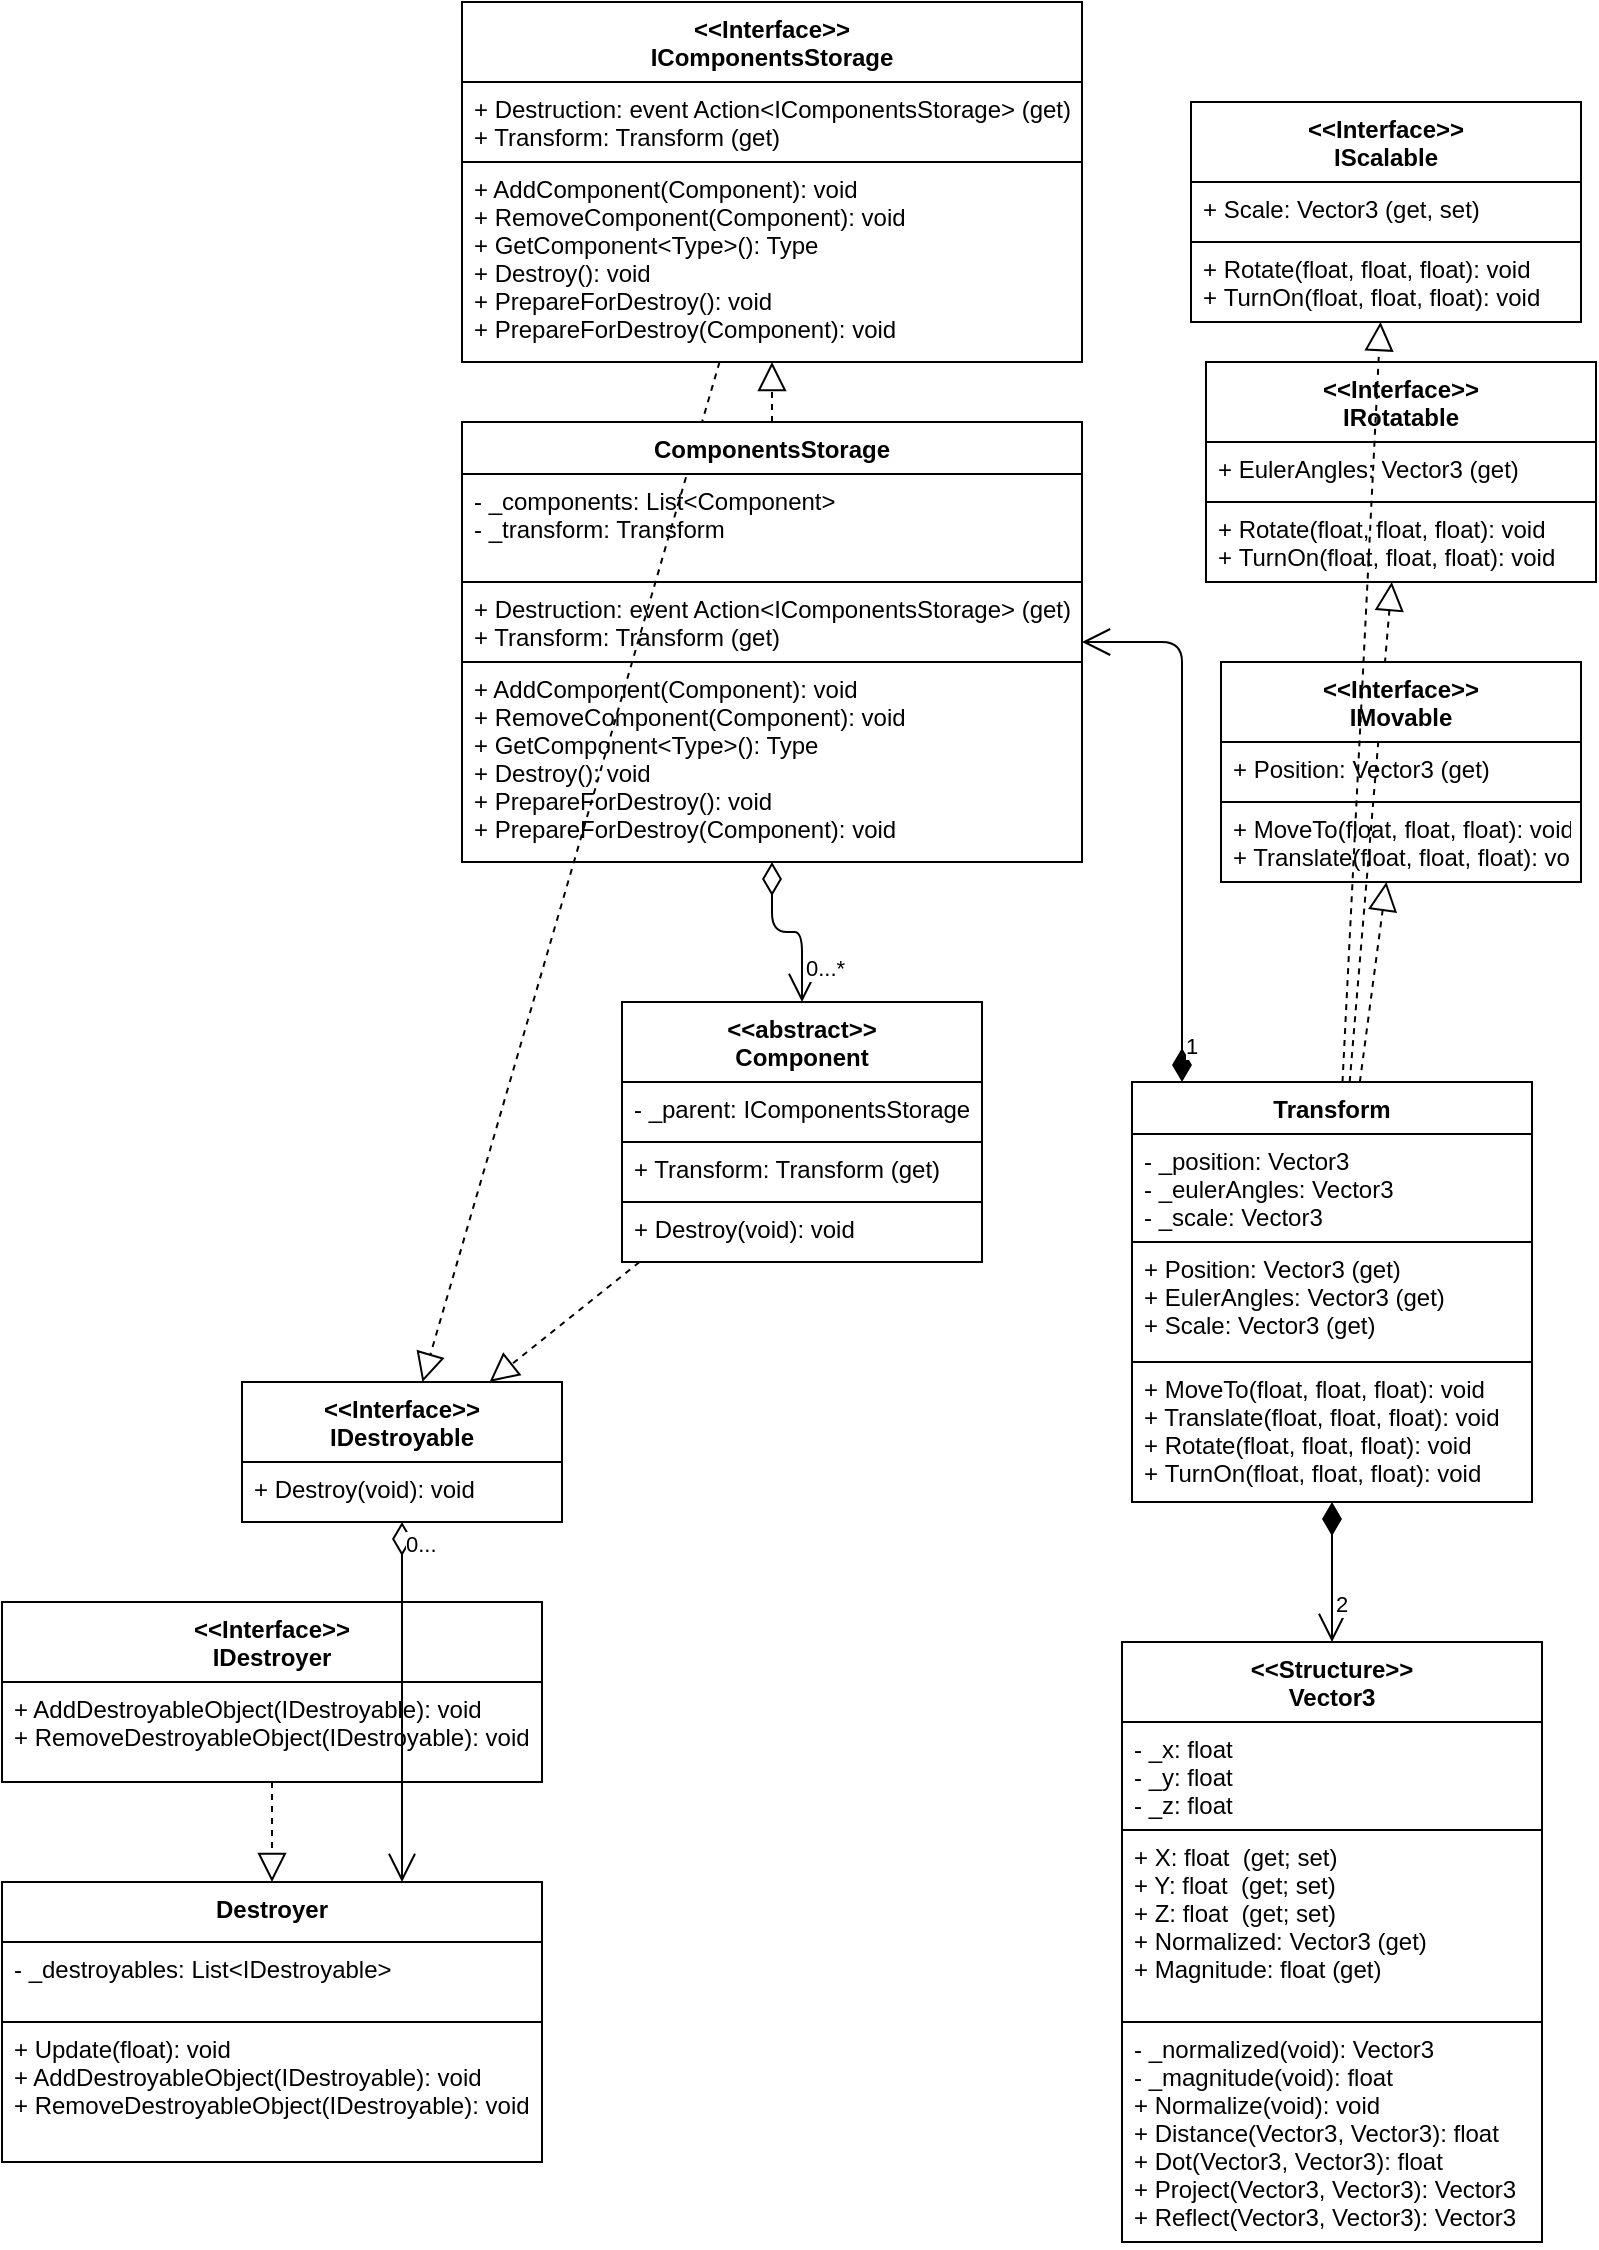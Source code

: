 <mxfile version="13.7.9" type="device" pages="9"><diagram id="kFteU9_gRooTeKtyCWo6" name="BaseAndDestroy"><mxGraphModel dx="699" dy="887" grid="1" gridSize="10" guides="1" tooltips="1" connect="1" arrows="1" fold="1" page="1" pageScale="1" pageWidth="827" pageHeight="1169" math="0" shadow="0"><root><mxCell id="3abDCnxLrC-nBxgfpXDa-0"/><mxCell id="3abDCnxLrC-nBxgfpXDa-1" parent="3abDCnxLrC-nBxgfpXDa-0"/><mxCell id="xjelmRx7LZgIQgdJv5Vi-0" value="" style="endArrow=block;dashed=1;endFill=0;endSize=12;html=1;" parent="3abDCnxLrC-nBxgfpXDa-1" source="xjelmRx7LZgIQgdJv5Vi-17" target="xjelmRx7LZgIQgdJv5Vi-7" edge="1"><mxGeometry width="160" relative="1" as="geometry"><mxPoint x="840" y="166" as="sourcePoint"/><mxPoint x="840" y="46" as="targetPoint"/></mxGeometry></mxCell><mxCell id="xjelmRx7LZgIQgdJv5Vi-1" value="" style="endArrow=block;dashed=1;endFill=0;endSize=12;html=1;" parent="3abDCnxLrC-nBxgfpXDa-1" source="xjelmRx7LZgIQgdJv5Vi-17" target="xjelmRx7LZgIQgdJv5Vi-10" edge="1"><mxGeometry width="160" relative="1" as="geometry"><mxPoint x="927" y="166" as="sourcePoint"/><mxPoint x="927" y="46" as="targetPoint"/></mxGeometry></mxCell><mxCell id="xjelmRx7LZgIQgdJv5Vi-2" value="" style="endArrow=block;dashed=1;endFill=0;endSize=12;html=1;" parent="3abDCnxLrC-nBxgfpXDa-1" source="xjelmRx7LZgIQgdJv5Vi-27" target="xjelmRx7LZgIQgdJv5Vi-13" edge="1"><mxGeometry width="160" relative="1" as="geometry"><mxPoint x="792" y="363.684" as="sourcePoint"/><mxPoint x="754.414" y="335" as="targetPoint"/></mxGeometry></mxCell><mxCell id="xjelmRx7LZgIQgdJv5Vi-3" value="" style="endArrow=block;dashed=1;endFill=0;endSize=12;html=1;" parent="3abDCnxLrC-nBxgfpXDa-1" source="xjelmRx7LZgIQgdJv5Vi-13" target="xjelmRx7LZgIQgdJv5Vi-25" edge="1"><mxGeometry width="160" relative="1" as="geometry"><mxPoint x="272" y="617.931" as="sourcePoint"/><mxPoint x="192" y="608.276" as="targetPoint"/></mxGeometry></mxCell><mxCell id="xjelmRx7LZgIQgdJv5Vi-4" value="0...*&lt;br&gt;" style="endArrow=open;html=1;endSize=12;startArrow=diamondThin;startSize=14;startFill=0;edgeStyle=orthogonalEdgeStyle;align=left;verticalAlign=bottom;" parent="3abDCnxLrC-nBxgfpXDa-1" source="xjelmRx7LZgIQgdJv5Vi-27" target="xjelmRx7LZgIQgdJv5Vi-21" edge="1"><mxGeometry x="0.8" relative="1" as="geometry"><mxPoint x="530" y="460" as="sourcePoint"/><mxPoint x="657" y="496" as="targetPoint"/><mxPoint as="offset"/></mxGeometry></mxCell><mxCell id="xjelmRx7LZgIQgdJv5Vi-5" value="1" style="endArrow=open;html=1;endSize=12;startArrow=diamondThin;startSize=14;startFill=1;edgeStyle=orthogonalEdgeStyle;align=left;verticalAlign=bottom;" parent="3abDCnxLrC-nBxgfpXDa-1" source="xjelmRx7LZgIQgdJv5Vi-17" target="xjelmRx7LZgIQgdJv5Vi-27" edge="1"><mxGeometry x="-0.932" relative="1" as="geometry"><mxPoint x="497" y="456" as="sourcePoint"/><mxPoint x="657" y="456" as="targetPoint"/><mxPoint as="offset"/><Array as="points"><mxPoint x="620" y="330"/></Array></mxGeometry></mxCell><mxCell id="xjelmRx7LZgIQgdJv5Vi-6" value="" style="endArrow=block;dashed=1;endFill=0;endSize=12;html=1;" parent="3abDCnxLrC-nBxgfpXDa-1" source="xjelmRx7LZgIQgdJv5Vi-21" target="xjelmRx7LZgIQgdJv5Vi-25" edge="1"><mxGeometry width="160" relative="1" as="geometry"><mxPoint x="257" y="385.898" as="sourcePoint"/><mxPoint x="180.594" y="336" as="targetPoint"/></mxGeometry></mxCell><mxCell id="xjelmRx7LZgIQgdJv5Vi-16" value="2" style="endArrow=open;html=1;endSize=12;startArrow=diamondThin;startSize=14;startFill=1;edgeStyle=orthogonalEdgeStyle;align=left;verticalAlign=bottom;entryX=0.5;entryY=0;entryDx=0;entryDy=0;" parent="3abDCnxLrC-nBxgfpXDa-1" source="xjelmRx7LZgIQgdJv5Vi-17" target="xjelmRx7LZgIQgdJv5Vi-31" edge="1"><mxGeometry x="0.714" relative="1" as="geometry"><mxPoint x="750" y="790" as="sourcePoint"/><mxPoint x="1022" y="685.0" as="targetPoint"/><mxPoint as="offset"/></mxGeometry></mxCell><mxCell id="L7cHFc3_8vYiXLeM9AF9-5" value="" style="endArrow=block;dashed=1;endFill=0;endSize=12;html=1;" parent="3abDCnxLrC-nBxgfpXDa-1" source="L7cHFc3_8vYiXLeM9AF9-0" target="L7cHFc3_8vYiXLeM9AF9-2" edge="1"><mxGeometry width="160" relative="1" as="geometry"><mxPoint x="545.375" y="875" as="sourcePoint"/><mxPoint x="551.625" y="925.0" as="targetPoint"/></mxGeometry></mxCell><mxCell id="xjelmRx7LZgIQgdJv5Vi-31" value="&lt;&lt;Structure&gt;&gt;&#10;Vector3" style="swimlane;fontStyle=1;align=center;verticalAlign=top;childLayout=stackLayout;horizontal=1;startSize=40;horizontalStack=0;resizeParent=1;resizeParentMax=0;resizeLast=0;collapsible=1;marginBottom=0;spacing=2;" parent="3abDCnxLrC-nBxgfpXDa-1" vertex="1"><mxGeometry x="590" y="830" width="210" height="300" as="geometry"><mxRectangle x="267.5" y="180" width="70" height="26" as="alternateBounds"/></mxGeometry></mxCell><mxCell id="xjelmRx7LZgIQgdJv5Vi-32" value="- _x: float&#10;- _y: float&#10;- _z: float" style="text;fillColor=none;align=left;verticalAlign=top;spacingLeft=4;spacingRight=4;overflow=hidden;rotatable=0;points=[[0,0.5],[1,0.5]];portConstraint=eastwest;strokeColor=#000000;" parent="xjelmRx7LZgIQgdJv5Vi-31" vertex="1"><mxGeometry y="40" width="210" height="54" as="geometry"/></mxCell><mxCell id="xjelmRx7LZgIQgdJv5Vi-33" value="+ X: float  (get; set) &#10;+ Y: float  (get; set) &#10;+ Z: float  (get; set) &#10;+ Normalized: Vector3 (get)&#10;+ Magnitude: float (get)" style="text;fillColor=none;align=left;verticalAlign=top;spacingLeft=4;spacingRight=4;overflow=hidden;rotatable=0;points=[[0,0.5],[1,0.5]];portConstraint=eastwest;strokeColor=#000000;" parent="xjelmRx7LZgIQgdJv5Vi-31" vertex="1"><mxGeometry y="94" width="210" height="96" as="geometry"/></mxCell><mxCell id="xjelmRx7LZgIQgdJv5Vi-34" value="- _normalized(void): Vector3&#10;- _magnitude(void): float&#10;+ Normalize(void): void&#10;+ Distance(Vector3, Vector3): float&#10;+ Dot(Vector3, Vector3): float&#10;+ Project(Vector3, Vector3): Vector3&#10;+ Reflect(Vector3, Vector3): Vector3&#10;&#10;" style="text;fillColor=none;align=left;verticalAlign=top;spacingLeft=4;spacingRight=4;overflow=hidden;rotatable=0;points=[[0,0.5],[1,0.5]];portConstraint=eastwest;strokeColor=#000000;" parent="xjelmRx7LZgIQgdJv5Vi-31" vertex="1"><mxGeometry y="190" width="210" height="110" as="geometry"/></mxCell><mxCell id="xjelmRx7LZgIQgdJv5Vi-17" value="Transform" style="swimlane;fontStyle=1;align=center;verticalAlign=top;childLayout=stackLayout;horizontal=1;startSize=26;horizontalStack=0;resizeParent=1;resizeParentMax=0;resizeLast=0;collapsible=1;marginBottom=0;spacing=2;" parent="3abDCnxLrC-nBxgfpXDa-1" vertex="1"><mxGeometry x="595" y="550" width="200" height="210" as="geometry"><mxRectangle x="267.5" y="180" width="70" height="26" as="alternateBounds"/></mxGeometry></mxCell><mxCell id="xjelmRx7LZgIQgdJv5Vi-18" value="- _position: Vector3&#10;- _eulerAngles: Vector3&#10;- _scale: Vector3" style="text;fillColor=none;align=left;verticalAlign=top;spacingLeft=4;spacingRight=4;overflow=hidden;rotatable=0;points=[[0,0.5],[1,0.5]];portConstraint=eastwest;strokeColor=#000000;" parent="xjelmRx7LZgIQgdJv5Vi-17" vertex="1"><mxGeometry y="26" width="200" height="54" as="geometry"/></mxCell><mxCell id="xjelmRx7LZgIQgdJv5Vi-19" value="+ Position: Vector3 (get) &#10;+ EulerAngles: Vector3 (get)&#10;+ Scale: Vector3 (get)" style="text;fillColor=none;align=left;verticalAlign=top;spacingLeft=4;spacingRight=4;overflow=hidden;rotatable=0;points=[[0,0.5],[1,0.5]];portConstraint=eastwest;strokeColor=#000000;" parent="xjelmRx7LZgIQgdJv5Vi-17" vertex="1"><mxGeometry y="80" width="200" height="60" as="geometry"/></mxCell><mxCell id="xjelmRx7LZgIQgdJv5Vi-20" value="+ MoveTo(float, float, float): void&#10;+ Translate(float, float, float): void&#10;+ Rotate(float, float, float): void&#10;+ TurnOn(float, float, float): void" style="text;fillColor=none;align=left;verticalAlign=top;spacingLeft=4;spacingRight=4;overflow=hidden;rotatable=0;points=[[0,0.5],[1,0.5]];portConstraint=eastwest;strokeColor=#000000;" parent="xjelmRx7LZgIQgdJv5Vi-17" vertex="1"><mxGeometry y="140" width="200" height="70" as="geometry"/></mxCell><mxCell id="xjelmRx7LZgIQgdJv5Vi-7" value="&lt;&lt;Interface&gt;&gt;&#10;IMovable" style="swimlane;fontStyle=1;align=center;verticalAlign=top;childLayout=stackLayout;horizontal=1;startSize=40;horizontalStack=0;resizeParent=1;resizeParentMax=0;resizeLast=0;collapsible=1;marginBottom=0;spacing=2;" parent="3abDCnxLrC-nBxgfpXDa-1" vertex="1"><mxGeometry x="639.5" y="340" width="180" height="110" as="geometry"><mxRectangle x="560" y="230" width="70" height="26" as="alternateBounds"/></mxGeometry></mxCell><mxCell id="xjelmRx7LZgIQgdJv5Vi-8" value="+ Position: Vector3 (get)  " style="text;fillColor=none;align=left;verticalAlign=top;spacingLeft=4;spacingRight=4;overflow=hidden;rotatable=0;points=[[0,0.5],[1,0.5]];portConstraint=eastwest;strokeColor=#000000;" parent="xjelmRx7LZgIQgdJv5Vi-7" vertex="1"><mxGeometry y="40" width="180" height="30" as="geometry"/></mxCell><mxCell id="xjelmRx7LZgIQgdJv5Vi-9" value="+ MoveTo(float, float, float): void&#10;+ Translate(float, float, float): void" style="text;fillColor=none;align=left;verticalAlign=top;spacingLeft=4;spacingRight=4;overflow=hidden;rotatable=0;points=[[0,0.5],[1,0.5]];portConstraint=eastwest;strokeColor=#000000;" parent="xjelmRx7LZgIQgdJv5Vi-7" vertex="1"><mxGeometry y="70" width="180" height="40" as="geometry"/></mxCell><mxCell id="xjelmRx7LZgIQgdJv5Vi-10" value="&lt;&lt;Interface&gt;&gt;&#10;IRotatable" style="swimlane;fontStyle=1;align=center;verticalAlign=top;childLayout=stackLayout;horizontal=1;startSize=40;horizontalStack=0;resizeParent=1;resizeParentMax=0;resizeLast=0;collapsible=1;marginBottom=0;spacing=2;" parent="3abDCnxLrC-nBxgfpXDa-1" vertex="1"><mxGeometry x="632" y="190" width="195" height="110" as="geometry"><mxRectangle x="560" y="230" width="70" height="26" as="alternateBounds"/></mxGeometry></mxCell><mxCell id="xjelmRx7LZgIQgdJv5Vi-11" value="+ EulerAngles: Vector3 (get) " style="text;fillColor=none;align=left;verticalAlign=top;spacingLeft=4;spacingRight=4;overflow=hidden;rotatable=0;points=[[0,0.5],[1,0.5]];portConstraint=eastwest;strokeColor=#000000;" parent="xjelmRx7LZgIQgdJv5Vi-10" vertex="1"><mxGeometry y="40" width="195" height="30" as="geometry"/></mxCell><mxCell id="xjelmRx7LZgIQgdJv5Vi-12" value="+ Rotate(float, float, float): void&#10;+ TurnOn(float, float, float): void" style="text;fillColor=none;align=left;verticalAlign=top;spacingLeft=4;spacingRight=4;overflow=hidden;rotatable=0;points=[[0,0.5],[1,0.5]];portConstraint=eastwest;strokeColor=#000000;" parent="xjelmRx7LZgIQgdJv5Vi-10" vertex="1"><mxGeometry y="70" width="195" height="40" as="geometry"/></mxCell><mxCell id="xjelmRx7LZgIQgdJv5Vi-21" value="&lt;&lt;abstract&gt;&gt;&#10;Component" style="swimlane;fontStyle=1;align=center;verticalAlign=top;childLayout=stackLayout;horizontal=1;startSize=40;horizontalStack=0;resizeParent=1;resizeParentMax=0;resizeLast=0;collapsible=1;marginBottom=0;spacing=2;" parent="3abDCnxLrC-nBxgfpXDa-1" vertex="1"><mxGeometry x="340" y="510" width="180" height="130" as="geometry"><mxRectangle x="267.5" y="180" width="70" height="26" as="alternateBounds"/></mxGeometry></mxCell><mxCell id="xjelmRx7LZgIQgdJv5Vi-22" value="- _parent: IComponentsStorage&#10;" style="text;fillColor=none;align=left;verticalAlign=top;spacingLeft=4;spacingRight=4;overflow=hidden;rotatable=0;points=[[0,0.5],[1,0.5]];portConstraint=eastwest;strokeColor=#000000;" parent="xjelmRx7LZgIQgdJv5Vi-21" vertex="1"><mxGeometry y="40" width="180" height="30" as="geometry"/></mxCell><mxCell id="xjelmRx7LZgIQgdJv5Vi-23" value="+ Transform: Transform (get) " style="text;fillColor=none;align=left;verticalAlign=top;spacingLeft=4;spacingRight=4;overflow=hidden;rotatable=0;points=[[0,0.5],[1,0.5]];portConstraint=eastwest;strokeColor=#000000;" parent="xjelmRx7LZgIQgdJv5Vi-21" vertex="1"><mxGeometry y="70" width="180" height="30" as="geometry"/></mxCell><mxCell id="xjelmRx7LZgIQgdJv5Vi-24" value="+ Destroy(void): void" style="text;fillColor=none;align=left;verticalAlign=top;spacingLeft=4;spacingRight=4;overflow=hidden;rotatable=0;points=[[0,0.5],[1,0.5]];portConstraint=eastwest;strokeColor=#000000;" parent="xjelmRx7LZgIQgdJv5Vi-21" vertex="1"><mxGeometry y="100" width="180" height="30" as="geometry"/></mxCell><mxCell id="xjelmRx7LZgIQgdJv5Vi-27" value="ComponentsStorage" style="swimlane;fontStyle=1;align=center;verticalAlign=top;childLayout=stackLayout;horizontal=1;startSize=26;horizontalStack=0;resizeParent=1;resizeParentMax=0;resizeLast=0;collapsible=1;marginBottom=0;spacing=2;" parent="3abDCnxLrC-nBxgfpXDa-1" vertex="1"><mxGeometry x="260" y="220" width="310" height="220" as="geometry"><mxRectangle x="267.5" y="180" width="70" height="26" as="alternateBounds"/></mxGeometry></mxCell><mxCell id="xjelmRx7LZgIQgdJv5Vi-28" value="- _components: List&lt;Component&gt;&#10;- _transform: Transform&#10;" style="text;fillColor=none;align=left;verticalAlign=top;spacingLeft=4;spacingRight=4;overflow=hidden;rotatable=0;points=[[0,0.5],[1,0.5]];portConstraint=eastwest;strokeColor=#000000;" parent="xjelmRx7LZgIQgdJv5Vi-27" vertex="1"><mxGeometry y="26" width="310" height="54" as="geometry"/></mxCell><mxCell id="xjelmRx7LZgIQgdJv5Vi-29" value="+ Destruction: event Action&lt;IComponentsStorage&gt; (get)   &#10;+ Transform: Transform (get) " style="text;fillColor=none;align=left;verticalAlign=top;spacingLeft=4;spacingRight=4;overflow=hidden;rotatable=0;points=[[0,0.5],[1,0.5]];portConstraint=eastwest;strokeColor=#000000;" parent="xjelmRx7LZgIQgdJv5Vi-27" vertex="1"><mxGeometry y="80" width="310" height="40" as="geometry"/></mxCell><mxCell id="xjelmRx7LZgIQgdJv5Vi-30" value="+ AddComponent(Component): void&#10;+ RemoveComponent(Component): void&#10;+ GetComponent&lt;Type&gt;(): Type&#10;+ Destroy(): void&#10;+ PrepareForDestroy(): void&#10;+ PrepareForDestroy(Component): void&#10;&#10;" style="text;fillColor=none;align=left;verticalAlign=top;spacingLeft=4;spacingRight=4;overflow=hidden;rotatable=0;points=[[0,0.5],[1,0.5]];portConstraint=eastwest;strokeColor=#000000;" parent="xjelmRx7LZgIQgdJv5Vi-27" vertex="1"><mxGeometry y="120" width="310" height="100" as="geometry"/></mxCell><mxCell id="xjelmRx7LZgIQgdJv5Vi-13" value="&lt;&lt;Interface&gt;&gt;&#10;IComponentsStorage" style="swimlane;fontStyle=1;align=center;verticalAlign=top;childLayout=stackLayout;horizontal=1;startSize=40;horizontalStack=0;resizeParent=1;resizeParentMax=0;resizeLast=0;collapsible=1;marginBottom=0;spacing=2;" parent="3abDCnxLrC-nBxgfpXDa-1" vertex="1"><mxGeometry x="260" y="10" width="310" height="180" as="geometry"><mxRectangle x="560" y="230" width="70" height="26" as="alternateBounds"/></mxGeometry></mxCell><mxCell id="xjelmRx7LZgIQgdJv5Vi-14" value="+ Destruction: event Action&lt;IComponentsStorage&gt; (get) &#10;+ Transform: Transform (get) " style="text;fillColor=none;align=left;verticalAlign=top;spacingLeft=4;spacingRight=4;overflow=hidden;rotatable=0;points=[[0,0.5],[1,0.5]];portConstraint=eastwest;strokeColor=#000000;" parent="xjelmRx7LZgIQgdJv5Vi-13" vertex="1"><mxGeometry y="40" width="310" height="40" as="geometry"/></mxCell><mxCell id="xjelmRx7LZgIQgdJv5Vi-15" value="+ AddComponent(Component): void&#10;+ RemoveComponent(Component): void&#10;+ GetComponent&lt;Type&gt;(): Type&#10;+ Destroy(): void&#10;+ PrepareForDestroy(): void&#10;+ PrepareForDestroy(Component): void&#10;&#10;" style="text;fillColor=none;align=left;verticalAlign=top;spacingLeft=4;spacingRight=4;overflow=hidden;rotatable=0;points=[[0,0.5],[1,0.5]];portConstraint=eastwest;strokeColor=#000000;" parent="xjelmRx7LZgIQgdJv5Vi-13" vertex="1"><mxGeometry y="80" width="310" height="100" as="geometry"/></mxCell><mxCell id="L7cHFc3_8vYiXLeM9AF9-0" value="&lt;&lt;Interface&gt;&gt;&#10;IDestroyer" style="swimlane;fontStyle=1;align=center;verticalAlign=top;childLayout=stackLayout;horizontal=1;startSize=40;horizontalStack=0;resizeParent=1;resizeParentMax=0;resizeLast=0;collapsible=1;marginBottom=0;spacing=2;" parent="3abDCnxLrC-nBxgfpXDa-1" vertex="1"><mxGeometry x="30" y="810" width="270" height="90" as="geometry"><mxRectangle x="560" y="230" width="70" height="26" as="alternateBounds"/></mxGeometry></mxCell><mxCell id="L7cHFc3_8vYiXLeM9AF9-1" value="+ AddDestroyableObject(IDestroyable): void&#10;+ RemoveDestroyableObject(IDestroyable): void" style="text;fillColor=none;align=left;verticalAlign=top;spacingLeft=4;spacingRight=4;overflow=hidden;rotatable=0;points=[[0,0.5],[1,0.5]];portConstraint=eastwest;strokeColor=#000000;" parent="L7cHFc3_8vYiXLeM9AF9-0" vertex="1"><mxGeometry y="40" width="270" height="50" as="geometry"/></mxCell><mxCell id="L7cHFc3_8vYiXLeM9AF9-2" value="Destroyer" style="swimlane;fontStyle=1;align=center;verticalAlign=top;childLayout=stackLayout;horizontal=1;startSize=30;horizontalStack=0;resizeParent=1;resizeParentMax=0;resizeLast=0;collapsible=1;marginBottom=0;spacing=2;" parent="3abDCnxLrC-nBxgfpXDa-1" vertex="1"><mxGeometry x="30" y="950" width="270" height="140" as="geometry"><mxRectangle x="560" y="230" width="70" height="26" as="alternateBounds"/></mxGeometry></mxCell><mxCell id="L7cHFc3_8vYiXLeM9AF9-3" value="- _destroyables: List&lt;IDestroyable&gt;" style="text;fillColor=none;align=left;verticalAlign=top;spacingLeft=4;spacingRight=4;overflow=hidden;rotatable=0;points=[[0,0.5],[1,0.5]];portConstraint=eastwest;strokeColor=#000000;" parent="L7cHFc3_8vYiXLeM9AF9-2" vertex="1"><mxGeometry y="30" width="270" height="40" as="geometry"/></mxCell><mxCell id="L7cHFc3_8vYiXLeM9AF9-4" value="+ Update(float): void&#10;+ AddDestroyableObject(IDestroyable): void&#10;+ RemoveDestroyableObject(IDestroyable): void" style="text;fillColor=none;align=left;verticalAlign=top;spacingLeft=4;spacingRight=4;overflow=hidden;rotatable=0;points=[[0,0.5],[1,0.5]];portConstraint=eastwest;strokeColor=#000000;" parent="L7cHFc3_8vYiXLeM9AF9-2" vertex="1"><mxGeometry y="70" width="270" height="70" as="geometry"/></mxCell><mxCell id="L7cHFc3_8vYiXLeM9AF9-6" value="&lt;&lt;Interface&gt;&gt;&#10;IScalable" style="swimlane;fontStyle=1;align=center;verticalAlign=top;childLayout=stackLayout;horizontal=1;startSize=40;horizontalStack=0;resizeParent=1;resizeParentMax=0;resizeLast=0;collapsible=1;marginBottom=0;spacing=2;" parent="3abDCnxLrC-nBxgfpXDa-1" vertex="1"><mxGeometry x="624.5" y="60" width="195" height="110" as="geometry"><mxRectangle x="560" y="230" width="70" height="26" as="alternateBounds"/></mxGeometry></mxCell><mxCell id="L7cHFc3_8vYiXLeM9AF9-7" value="+ Scale: Vector3 (get, set)" style="text;fillColor=none;align=left;verticalAlign=top;spacingLeft=4;spacingRight=4;overflow=hidden;rotatable=0;points=[[0,0.5],[1,0.5]];portConstraint=eastwest;strokeColor=#000000;" parent="L7cHFc3_8vYiXLeM9AF9-6" vertex="1"><mxGeometry y="40" width="195" height="30" as="geometry"/></mxCell><mxCell id="L7cHFc3_8vYiXLeM9AF9-8" value="+ Rotate(float, float, float): void&#10;+ TurnOn(float, float, float): void" style="text;fillColor=none;align=left;verticalAlign=top;spacingLeft=4;spacingRight=4;overflow=hidden;rotatable=0;points=[[0,0.5],[1,0.5]];portConstraint=eastwest;strokeColor=#000000;" parent="L7cHFc3_8vYiXLeM9AF9-6" vertex="1"><mxGeometry y="70" width="195" height="40" as="geometry"/></mxCell><mxCell id="L7cHFc3_8vYiXLeM9AF9-9" value="" style="endArrow=block;dashed=1;endFill=0;endSize=12;html=1;" parent="3abDCnxLrC-nBxgfpXDa-1" source="xjelmRx7LZgIQgdJv5Vi-17" target="L7cHFc3_8vYiXLeM9AF9-6" edge="1"><mxGeometry width="160" relative="1" as="geometry"><mxPoint x="718.933" y="560.0" as="sourcePoint"/><mxPoint x="732.202" y="460.0" as="targetPoint"/></mxGeometry></mxCell><mxCell id="6u2SLATtEli0BCqhLGzd-0" value="0..." style="endArrow=open;html=1;endSize=12;startArrow=diamondThin;startSize=14;startFill=0;edgeStyle=orthogonalEdgeStyle;align=left;verticalAlign=bottom;" parent="3abDCnxLrC-nBxgfpXDa-1" source="xjelmRx7LZgIQgdJv5Vi-25" target="L7cHFc3_8vYiXLeM9AF9-2" edge="1"><mxGeometry x="0.556" y="-120" relative="1" as="geometry"><mxPoint x="440" y="840" as="sourcePoint"/><mxPoint x="230" y="910" as="targetPoint"/><Array as="points"><mxPoint x="230" y="910"/><mxPoint x="230" y="910"/></Array><mxPoint x="120" y="-120" as="offset"/></mxGeometry></mxCell><mxCell id="xjelmRx7LZgIQgdJv5Vi-25" value="&lt;&lt;Interface&gt;&gt;&#10;IDestroyable" style="swimlane;fontStyle=1;align=center;verticalAlign=top;childLayout=stackLayout;horizontal=1;startSize=40;horizontalStack=0;resizeParent=1;resizeParentMax=0;resizeLast=0;collapsible=1;marginBottom=0;spacing=2;" parent="3abDCnxLrC-nBxgfpXDa-1" vertex="1"><mxGeometry x="150" y="700" width="160" height="70" as="geometry"><mxRectangle x="90" y="120" width="100" height="50" as="alternateBounds"/></mxGeometry></mxCell><mxCell id="xjelmRx7LZgIQgdJv5Vi-26" value="+ Destroy(void): void" style="text;fillColor=none;align=left;verticalAlign=top;spacingLeft=4;spacingRight=4;overflow=hidden;rotatable=0;points=[[0,0.5],[1,0.5]];portConstraint=eastwest;strokeColor=#000000;" parent="xjelmRx7LZgIQgdJv5Vi-25" vertex="1"><mxGeometry y="40" width="160" height="30" as="geometry"/></mxCell></root></mxGraphModel></diagram><diagram id="kbJiceH7mkubd05b5y3m" name="Update"><mxGraphModel dx="699" dy="-282" grid="1" gridSize="10" guides="1" tooltips="1" connect="1" arrows="1" fold="1" page="1" pageScale="1" pageWidth="827" pageHeight="1169" math="0" shadow="0"><root><mxCell id="3DxfOmy7couyMsSFnyy4-0"/><mxCell id="3DxfOmy7couyMsSFnyy4-1" parent="3DxfOmy7couyMsSFnyy4-0"/><mxCell id="3DxfOmy7couyMsSFnyy4-3" value="1" style="endArrow=open;html=1;endSize=12;startArrow=diamondThin;startSize=14;startFill=0;edgeStyle=orthogonalEdgeStyle;align=left;verticalAlign=bottom;" parent="3DxfOmy7couyMsSFnyy4-1" source="3DxfOmy7couyMsSFnyy4-6" target="3DxfOmy7couyMsSFnyy4-20" edge="1"><mxGeometry x="-0.556" y="5" relative="1" as="geometry"><mxPoint x="545" y="1346.5" as="sourcePoint"/><mxPoint x="530" y="1290" as="targetPoint"/><mxPoint as="offset"/></mxGeometry></mxCell><mxCell id="3DxfOmy7couyMsSFnyy4-4" value="1" style="endArrow=open;html=1;endSize=12;startArrow=diamondThin;startSize=14;startFill=0;edgeStyle=orthogonalEdgeStyle;align=left;verticalAlign=bottom;" parent="3DxfOmy7couyMsSFnyy4-1" source="3DxfOmy7couyMsSFnyy4-13" target="3DxfOmy7couyMsSFnyy4-6" edge="1"><mxGeometry x="-0.556" y="5" relative="1" as="geometry"><mxPoint x="315" y="990.5" as="sourcePoint"/><mxPoint x="315" y="1070.5" as="targetPoint"/><mxPoint as="offset"/></mxGeometry></mxCell><mxCell id="3DxfOmy7couyMsSFnyy4-5" value="" style="endArrow=block;dashed=1;endFill=0;endSize=12;html=1;" parent="3DxfOmy7couyMsSFnyy4-1" source="3DxfOmy7couyMsSFnyy4-6" target="3DxfOmy7couyMsSFnyy4-10" edge="1"><mxGeometry width="160" relative="1" as="geometry"><mxPoint x="740" y="1251.966" as="sourcePoint"/><mxPoint x="470" y="1530" as="targetPoint"/></mxGeometry></mxCell><mxCell id="3DxfOmy7couyMsSFnyy4-16" value="UpdaterObservable" style="swimlane;fontStyle=1;align=center;verticalAlign=top;childLayout=stackLayout;horizontal=1;startSize=30;horizontalStack=0;resizeParent=1;resizeParentMax=0;resizeLast=0;collapsible=1;marginBottom=0;spacing=2;" parent="3DxfOmy7couyMsSFnyy4-1" vertex="1"><mxGeometry x="130" y="1620" width="290" height="140" as="geometry"><mxRectangle x="267.5" y="180" width="70" height="26" as="alternateBounds"/></mxGeometry></mxCell><mxCell id="3DxfOmy7couyMsSFnyy4-17" value="- _observers: List&lt;IUpdaterObserver&gt;" style="text;fillColor=none;align=left;verticalAlign=top;spacingLeft=4;spacingRight=4;overflow=hidden;rotatable=0;points=[[0,0.5],[1,0.5]];portConstraint=eastwest;strokeColor=#000000;" parent="3DxfOmy7couyMsSFnyy4-16" vertex="1"><mxGeometry y="30" width="290" height="30" as="geometry"/></mxCell><mxCell id="3DxfOmy7couyMsSFnyy4-19" value="- _containsObserver(IUpdaterObserver): bool&#10;+ AddUpdaterObserver(IUpdaterObserver): void&#10;+ RemoveUpdaterObserver(IUpdaterObserver): void&#10;+ NotifyObservers(float): void" style="text;fillColor=none;align=left;verticalAlign=top;spacingLeft=4;spacingRight=4;overflow=hidden;rotatable=0;points=[[0,0.5],[1,0.5]];portConstraint=eastwest;strokeColor=#000000;" parent="3DxfOmy7couyMsSFnyy4-16" vertex="1"><mxGeometry y="60" width="290" height="80" as="geometry"/></mxCell><mxCell id="3DxfOmy7couyMsSFnyy4-13" value="&lt;&lt;Interface&gt;&gt;&#10;IUpdaterObservable" style="swimlane;fontStyle=1;align=center;verticalAlign=top;childLayout=stackLayout;horizontal=1;startSize=40;horizontalStack=0;resizeParent=1;resizeParentMax=0;resizeLast=0;collapsible=1;marginBottom=0;spacing=2;" parent="3DxfOmy7couyMsSFnyy4-1" vertex="1"><mxGeometry x="130" y="1490" width="290" height="100" as="geometry"><mxRectangle x="560" y="230" width="70" height="26" as="alternateBounds"/></mxGeometry></mxCell><mxCell id="3DxfOmy7couyMsSFnyy4-14" value="+ AddUpdaterObserver(IUpdaterObserver): void&#10;+ RemoveUpdaterObserver(IUpdaterObserver): void&#10;+ NotifyObservers(float): void" style="text;fillColor=none;align=left;verticalAlign=top;spacingLeft=4;spacingRight=4;overflow=hidden;rotatable=0;points=[[0,0.5],[1,0.5]];portConstraint=eastwest;strokeColor=#000000;" parent="3DxfOmy7couyMsSFnyy4-13" vertex="1"><mxGeometry y="40" width="290" height="60" as="geometry"/></mxCell><mxCell id="3DxfOmy7couyMsSFnyy4-10" value="&lt;&lt;Interface&gt;&gt;&#10;IUpdaterObserver" style="swimlane;fontStyle=1;align=center;verticalAlign=top;childLayout=stackLayout;horizontal=1;startSize=40;horizontalStack=0;resizeParent=1;resizeParentMax=0;resizeLast=0;collapsible=1;marginBottom=0;spacing=2;" parent="3DxfOmy7couyMsSFnyy4-1" vertex="1"><mxGeometry x="440" y="1347.5" width="180" height="70" as="geometry"><mxRectangle x="560" y="230" width="70" height="26" as="alternateBounds"/></mxGeometry></mxCell><mxCell id="3DxfOmy7couyMsSFnyy4-11" value="+ Update(float): void" style="text;fillColor=none;align=left;verticalAlign=top;spacingLeft=4;spacingRight=4;overflow=hidden;rotatable=0;points=[[0,0.5],[1,0.5]];portConstraint=eastwest;strokeColor=#000000;" parent="3DxfOmy7couyMsSFnyy4-10" vertex="1"><mxGeometry y="40" width="180" height="30" as="geometry"/></mxCell><mxCell id="3DxfOmy7couyMsSFnyy4-6" value="UpdaterObserver" style="swimlane;fontStyle=1;align=center;verticalAlign=top;childLayout=stackLayout;horizontal=1;startSize=30;horizontalStack=0;resizeParent=1;resizeParentMax=0;resizeLast=0;collapsible=1;marginBottom=0;spacing=2;" parent="3DxfOmy7couyMsSFnyy4-1" vertex="1"><mxGeometry x="140" y="1322.5" width="270" height="120" as="geometry"><mxRectangle x="267.5" y="180" width="70" height="26" as="alternateBounds"/></mxGeometry></mxCell><mxCell id="3DxfOmy7couyMsSFnyy4-7" value="- _updatableObject: IUpdatable&#10;- _updater: IUpdaterObservable" style="text;fillColor=none;align=left;verticalAlign=top;spacingLeft=4;spacingRight=4;overflow=hidden;rotatable=0;points=[[0,0.5],[1,0.5]];portConstraint=eastwest;strokeColor=#000000;" parent="3DxfOmy7couyMsSFnyy4-6" vertex="1"><mxGeometry y="30" width="270" height="40" as="geometry"/></mxCell><mxCell id="3DxfOmy7couyMsSFnyy4-9" value="+ Update(float): void&#10;+ ConnectToUpdater(void): void&#10;+ DisconnectToUpdater(void): void" style="text;fillColor=none;align=left;verticalAlign=top;spacingLeft=4;spacingRight=4;overflow=hidden;rotatable=0;points=[[0,0.5],[1,0.5]];portConstraint=eastwest;strokeColor=#000000;" parent="3DxfOmy7couyMsSFnyy4-6" vertex="1"><mxGeometry y="70" width="270" height="50" as="geometry"/></mxCell><mxCell id="3DxfOmy7couyMsSFnyy4-20" value="&lt;&lt;Interface&gt;&gt;&#10;IUpdatable" style="swimlane;fontStyle=1;align=center;verticalAlign=top;childLayout=stackLayout;horizontal=1;startSize=40;horizontalStack=0;resizeParent=1;resizeParentMax=0;resizeLast=0;collapsible=1;marginBottom=0;spacing=2;" parent="3DxfOmy7couyMsSFnyy4-1" vertex="1"><mxGeometry x="195" y="1220" width="160" height="70" as="geometry"><mxRectangle x="560" y="230" width="70" height="26" as="alternateBounds"/></mxGeometry></mxCell><mxCell id="3DxfOmy7couyMsSFnyy4-21" value="+ Update(float): void" style="text;fillColor=none;align=left;verticalAlign=top;spacingLeft=4;spacingRight=4;overflow=hidden;rotatable=0;points=[[0,0.5],[1,0.5]];portConstraint=eastwest;strokeColor=#000000;" parent="3DxfOmy7couyMsSFnyy4-20" vertex="1"><mxGeometry y="40" width="160" height="30" as="geometry"/></mxCell><mxCell id="3DxfOmy7couyMsSFnyy4-12" value="0..." style="endArrow=open;html=1;endSize=12;startArrow=diamondThin;startSize=14;startFill=0;edgeStyle=orthogonalEdgeStyle;align=left;verticalAlign=bottom;" parent="3DxfOmy7couyMsSFnyy4-1" source="3DxfOmy7couyMsSFnyy4-16" target="3DxfOmy7couyMsSFnyy4-10" edge="1"><mxGeometry x="-0.959" y="3" relative="1" as="geometry"><mxPoint x="680" y="1820" as="sourcePoint"/><mxPoint x="50" y="1452.5" as="targetPoint"/><mxPoint as="offset"/><Array as="points"><mxPoint x="530" y="1690"/></Array></mxGeometry></mxCell><mxCell id="3DxfOmy7couyMsSFnyy4-15" value="" style="endArrow=block;dashed=1;endFill=0;endSize=12;html=1;" parent="3DxfOmy7couyMsSFnyy4-1" source="3DxfOmy7couyMsSFnyy4-16" target="3DxfOmy7couyMsSFnyy4-13" edge="1"><mxGeometry width="160" relative="1" as="geometry"><mxPoint x="769.707" y="1692.5" as="sourcePoint"/><mxPoint x="330.239" y="1352.5" as="targetPoint"/></mxGeometry></mxCell></root></mxGraphModel></diagram><diagram id="D8QEUn6p7dp05v_Yah16" name="Move"><mxGraphModel dx="699" dy="887" grid="1" gridSize="10" guides="1" tooltips="1" connect="1" arrows="1" fold="1" page="1" pageScale="1" pageWidth="827" pageHeight="1169" math="0" shadow="0"><root><mxCell id="T2UidZfKOVzhQnTio3j0-0"/><mxCell id="T2UidZfKOVzhQnTio3j0-1" parent="T2UidZfKOVzhQnTio3j0-0"/><mxCell id="T2UidZfKOVzhQnTio3j0-2" value="" style="endArrow=block;dashed=1;endFill=0;endSize=12;html=1;" parent="T2UidZfKOVzhQnTio3j0-1" source="T2UidZfKOVzhQnTio3j0-25" target="T2UidZfKOVzhQnTio3j0-14" edge="1"><mxGeometry width="160" relative="1" as="geometry"><mxPoint x="210" y="264.067" as="sourcePoint"/><mxPoint x="170" y="263.711" as="targetPoint"/></mxGeometry></mxCell><mxCell id="T2UidZfKOVzhQnTio3j0-3" value="" style="endArrow=block;dashed=1;endFill=0;endSize=12;html=1;" parent="T2UidZfKOVzhQnTio3j0-1" source="T2UidZfKOVzhQnTio3j0-25" target="T2UidZfKOVzhQnTio3j0-11" edge="1"><mxGeometry width="160" relative="1" as="geometry"><mxPoint x="235.987" y="400" as="sourcePoint"/><mxPoint x="169.264" y="514.0" as="targetPoint"/></mxGeometry></mxCell><mxCell id="T2UidZfKOVzhQnTio3j0-4" value="" style="endArrow=block;dashed=1;endFill=0;endSize=12;html=1;" parent="T2UidZfKOVzhQnTio3j0-1" source="T2UidZfKOVzhQnTio3j0-25" target="T2UidZfKOVzhQnTio3j0-9" edge="1"><mxGeometry width="160" relative="1" as="geometry"><mxPoint x="412.074" y="400" as="sourcePoint"/><mxPoint x="494.047" y="514.0" as="targetPoint"/></mxGeometry></mxCell><mxCell id="T2UidZfKOVzhQnTio3j0-5" value="1&lt;br&gt;" style="endArrow=open;html=1;endSize=12;startArrow=diamondThin;startSize=14;startFill=0;edgeStyle=orthogonalEdgeStyle;align=left;verticalAlign=bottom;" parent="T2UidZfKOVzhQnTio3j0-1" source="T2UidZfKOVzhQnTio3j0-21" target="T2UidZfKOVzhQnTio3j0-14" edge="1"><mxGeometry x="-0.795" relative="1" as="geometry"><mxPoint x="760" y="600" as="sourcePoint"/><mxPoint x="1365" y="535" as="targetPoint"/><mxPoint as="offset"/></mxGeometry></mxCell><mxCell id="T2UidZfKOVzhQnTio3j0-6" value="1&lt;br&gt;" style="endArrow=open;html=1;endSize=12;startArrow=diamondThin;startSize=14;startFill=0;edgeStyle=orthogonalEdgeStyle;align=left;verticalAlign=bottom;" parent="T2UidZfKOVzhQnTio3j0-1" source="T2UidZfKOVzhQnTio3j0-17" target="T2UidZfKOVzhQnTio3j0-11" edge="1"><mxGeometry x="-0.795" relative="1" as="geometry"><mxPoint x="420" y="630" as="sourcePoint"/><mxPoint x="290" y="664" as="targetPoint"/><mxPoint as="offset"/></mxGeometry></mxCell><mxCell id="T2UidZfKOVzhQnTio3j0-7" value="" style="endArrow=block;dashed=1;endFill=0;endSize=12;html=1;" parent="T2UidZfKOVzhQnTio3j0-1" source="T2UidZfKOVzhQnTio3j0-17" target="T2UidZfKOVzhQnTio3j0-29" edge="1"><mxGeometry width="160" relative="1" as="geometry"><mxPoint x="330" y="570" as="sourcePoint"/><mxPoint x="491.879" y="497" as="targetPoint"/></mxGeometry></mxCell><mxCell id="T2UidZfKOVzhQnTio3j0-8" value="" style="endArrow=block;dashed=1;endFill=0;endSize=12;html=1;" parent="T2UidZfKOVzhQnTio3j0-1" source="T2UidZfKOVzhQnTio3j0-21" target="T2UidZfKOVzhQnTio3j0-29" edge="1"><mxGeometry width="160" relative="1" as="geometry"><mxPoint x="340" y="580" as="sourcePoint"/><mxPoint x="343.6" y="940" as="targetPoint"/></mxGeometry></mxCell><mxCell id="T2UidZfKOVzhQnTio3j0-9" value="&lt;&lt;Interface&gt;&gt;&#10;IDirectionMover" style="swimlane;fontStyle=1;align=center;verticalAlign=top;childLayout=stackLayout;horizontal=1;startSize=40;horizontalStack=0;resizeParent=1;resizeParentMax=0;resizeLast=0;collapsible=1;marginBottom=0;spacing=2;" parent="T2UidZfKOVzhQnTio3j0-1" vertex="1"><mxGeometry x="300" y="380" width="210" height="70" as="geometry"><mxRectangle x="560" y="230" width="70" height="26" as="alternateBounds"/></mxGeometry></mxCell><mxCell id="T2UidZfKOVzhQnTio3j0-10" value="+ DirectionMove: Vector3 (set; get)&#10;" style="text;fillColor=none;align=left;verticalAlign=top;spacingLeft=4;spacingRight=4;overflow=hidden;rotatable=0;points=[[0,0.5],[1,0.5]];portConstraint=eastwest;strokeColor=#000000;" parent="T2UidZfKOVzhQnTio3j0-9" vertex="1"><mxGeometry y="40" width="210" height="30" as="geometry"/></mxCell><mxCell id="T2UidZfKOVzhQnTio3j0-11" value="&lt;&lt;Interface&gt;&gt;&#10;IAngularVelocityMover" style="swimlane;fontStyle=1;align=center;verticalAlign=top;childLayout=stackLayout;horizontal=1;startSize=40;horizontalStack=0;resizeParent=1;resizeParentMax=0;resizeLast=0;collapsible=1;marginBottom=0;spacing=2;" parent="T2UidZfKOVzhQnTio3j0-1" vertex="1"><mxGeometry x="100" y="470" width="200" height="114" as="geometry"><mxRectangle x="560" y="230" width="70" height="26" as="alternateBounds"/></mxGeometry></mxCell><mxCell id="T2UidZfKOVzhQnTio3j0-12" value="+ AngularVelocity: float (get) &#10;+ IsRotateObject: bool (set; get)" style="text;fillColor=none;align=left;verticalAlign=top;spacingLeft=4;spacingRight=4;overflow=hidden;rotatable=0;points=[[0,0.5],[1,0.5]];portConstraint=eastwest;strokeColor=#000000;" parent="T2UidZfKOVzhQnTio3j0-11" vertex="1"><mxGeometry y="40" width="200" height="40" as="geometry"/></mxCell><mxCell id="T2UidZfKOVzhQnTio3j0-13" value="+ AddAngularVelocity(float): void&#10;" style="text;fillColor=none;align=left;verticalAlign=top;spacingLeft=4;spacingRight=4;overflow=hidden;rotatable=0;points=[[0,0.5],[1,0.5]];portConstraint=eastwest;strokeColor=#000000;" parent="T2UidZfKOVzhQnTio3j0-11" vertex="1"><mxGeometry y="80" width="200" height="34" as="geometry"/></mxCell><mxCell id="T2UidZfKOVzhQnTio3j0-14" value="&lt;&lt;Interface&gt;&gt;&#10;IVelocityMover" style="swimlane;fontStyle=1;align=center;verticalAlign=top;childLayout=stackLayout;horizontal=1;startSize=40;horizontalStack=0;resizeParent=1;resizeParentMax=0;resizeLast=0;collapsible=1;marginBottom=0;spacing=2;" parent="T2UidZfKOVzhQnTio3j0-1" vertex="1"><mxGeometry x="510" y="470" width="200" height="100" as="geometry"><mxRectangle x="560" y="230" width="70" height="26" as="alternateBounds"/></mxGeometry></mxCell><mxCell id="T2UidZfKOVzhQnTio3j0-15" value="+ Velocity: float (get) " style="text;fillColor=none;align=left;verticalAlign=top;spacingLeft=4;spacingRight=4;overflow=hidden;rotatable=0;points=[[0,0.5],[1,0.5]];portConstraint=eastwest;strokeColor=#000000;" parent="T2UidZfKOVzhQnTio3j0-14" vertex="1"><mxGeometry y="40" width="200" height="30" as="geometry"/></mxCell><mxCell id="T2UidZfKOVzhQnTio3j0-16" value="+ AddVelocity(float): void" style="text;fillColor=none;align=left;verticalAlign=top;spacingLeft=4;spacingRight=4;overflow=hidden;rotatable=0;points=[[0,0.5],[1,0.5]];portConstraint=eastwest;strokeColor=#000000;" parent="T2UidZfKOVzhQnTio3j0-14" vertex="1"><mxGeometry y="70" width="200" height="30" as="geometry"/></mxCell><mxCell id="T2UidZfKOVzhQnTio3j0-17" value="RotationController" style="swimlane;fontStyle=1;align=center;verticalAlign=top;childLayout=stackLayout;horizontal=1;startSize=26;horizontalStack=0;resizeParent=1;resizeParentMax=0;resizeLast=0;collapsible=1;marginBottom=0;spacing=2;" parent="T2UidZfKOVzhQnTio3j0-1" vertex="1"><mxGeometry x="100" y="619" width="200" height="170" as="geometry"><mxRectangle x="267.5" y="180" width="70" height="26" as="alternateBounds"/></mxGeometry></mxCell><mxCell id="T2UidZfKOVzhQnTio3j0-18" value="- _mover: IAngularVelocityMover&#10;- _maxAngularVelocity: float&#10;- _angularAcceleration: float&#10;- _angularDrag: float" style="text;fillColor=none;align=left;verticalAlign=top;spacingLeft=4;spacingRight=4;overflow=hidden;rotatable=0;points=[[0,0.5],[1,0.5]];portConstraint=eastwest;strokeColor=#000000;" parent="T2UidZfKOVzhQnTio3j0-17" vertex="1"><mxGeometry y="26" width="200" height="74" as="geometry"/></mxCell><mxCell id="T2UidZfKOVzhQnTio3j0-20" value="+ Destroy(void): void&#10;+ Update(float): void&#10;+ Accelerate(void): void&#10;+ Decelerate(void): void" style="text;fillColor=none;align=left;verticalAlign=top;spacingLeft=4;spacingRight=4;overflow=hidden;rotatable=0;points=[[0,0.5],[1,0.5]];portConstraint=eastwest;strokeColor=#000000;" parent="T2UidZfKOVzhQnTio3j0-17" vertex="1"><mxGeometry y="100" width="200" height="70" as="geometry"/></mxCell><mxCell id="T2UidZfKOVzhQnTio3j0-21" value="MotionController" style="swimlane;fontStyle=1;align=center;verticalAlign=top;childLayout=stackLayout;horizontal=1;startSize=26;horizontalStack=0;resizeParent=1;resizeParentMax=0;resizeLast=0;collapsible=1;marginBottom=0;spacing=2;" parent="T2UidZfKOVzhQnTio3j0-1" vertex="1"><mxGeometry x="510" y="620" width="200" height="170" as="geometry"><mxRectangle x="267.5" y="180" width="70" height="26" as="alternateBounds"/></mxGeometry></mxCell><mxCell id="T2UidZfKOVzhQnTio3j0-22" value="- _mover: IVelocityMover&#10;- _maxVelocity: float&#10;- _acceleration: float&#10;- _drag: float" style="text;fillColor=none;align=left;verticalAlign=top;spacingLeft=4;spacingRight=4;overflow=hidden;rotatable=0;points=[[0,0.5],[1,0.5]];portConstraint=eastwest;strokeColor=#000000;" parent="T2UidZfKOVzhQnTio3j0-21" vertex="1"><mxGeometry y="26" width="200" height="74" as="geometry"/></mxCell><mxCell id="T2UidZfKOVzhQnTio3j0-24" value="+ Destroy(void): void&#10;+ Update(float): void&#10;+ Accelerate(void): void&#10;+ Decelerate(void): void" style="text;fillColor=none;align=left;verticalAlign=top;spacingLeft=4;spacingRight=4;overflow=hidden;rotatable=0;points=[[0,0.5],[1,0.5]];portConstraint=eastwest;strokeColor=#000000;" parent="T2UidZfKOVzhQnTio3j0-21" vertex="1"><mxGeometry y="100" width="200" height="70" as="geometry"/></mxCell><mxCell id="T2UidZfKOVzhQnTio3j0-25" value="Mover" style="swimlane;fontStyle=1;align=center;verticalAlign=top;childLayout=stackLayout;horizontal=1;startSize=30;horizontalStack=0;resizeParent=1;resizeParentMax=0;resizeLast=0;collapsible=1;marginBottom=0;spacing=2;" parent="T2UidZfKOVzhQnTio3j0-1" vertex="1"><mxGeometry x="300" y="40" width="210" height="270" as="geometry"><mxRectangle x="300" y="100" width="70" height="26" as="alternateBounds"/></mxGeometry></mxCell><mxCell id="T2UidZfKOVzhQnTio3j0-26" value="- _directionMove: Vector3&#10;- _velocity: float&#10;- _angularVelocity: float&#10;- _isRotateObject: bool" style="text;fillColor=none;align=left;verticalAlign=top;spacingLeft=4;spacingRight=4;overflow=hidden;rotatable=0;points=[[0,0.5],[1,0.5]];portConstraint=eastwest;strokeColor=#000000;" parent="T2UidZfKOVzhQnTio3j0-25" vertex="1"><mxGeometry y="30" width="210" height="80" as="geometry"/></mxCell><mxCell id="T2UidZfKOVzhQnTio3j0-27" value="+ Transform: Transform (get) &#10;+ Velocity: float (get) &#10;+ AngularVelocity: float (get) &#10;+ DirectionMove: Vector3 (set; get) &#10;+ IsRotateObject: bool (set; get)" style="text;fillColor=none;align=left;verticalAlign=top;spacingLeft=4;spacingRight=4;overflow=hidden;rotatable=0;points=[[0,0.5],[1,0.5]];portConstraint=eastwest;strokeColor=#000000;" parent="T2UidZfKOVzhQnTio3j0-25" vertex="1"><mxGeometry y="110" width="210" height="86" as="geometry"/></mxCell><mxCell id="T2UidZfKOVzhQnTio3j0-28" value="+ Destroy(void): void&#10;+ Update(float): void&#10;+ AddVelocity(float): void&#10;+ AddAngularVelocity(float): void&#10;" style="text;fillColor=none;align=left;verticalAlign=top;spacingLeft=4;spacingRight=4;overflow=hidden;rotatable=0;points=[[0,0.5],[1,0.5]];portConstraint=eastwest;strokeColor=#000000;" parent="T2UidZfKOVzhQnTio3j0-25" vertex="1"><mxGeometry y="196" width="210" height="74" as="geometry"/></mxCell><mxCell id="sfxFGepQR9YT52d4IuHC-6" value="" style="endArrow=block;dashed=1;endFill=0;endSize=12;html=1;" parent="T2UidZfKOVzhQnTio3j0-1" source="T2UidZfKOVzhQnTio3j0-25" target="sfxFGepQR9YT52d4IuHC-0" edge="1"><mxGeometry width="160" relative="1" as="geometry"><mxPoint x="604.927" y="200" as="sourcePoint"/><mxPoint x="700.0" y="360" as="targetPoint"/></mxGeometry></mxCell><mxCell id="sfxFGepQR9YT52d4IuHC-10" value="" style="endArrow=block;dashed=1;endFill=0;endSize=12;html=1;" parent="T2UidZfKOVzhQnTio3j0-1" source="T2UidZfKOVzhQnTio3j0-25" target="sfxFGepQR9YT52d4IuHC-4" edge="1"><mxGeometry width="160" relative="1" as="geometry"><mxPoint x="644.927" y="240" as="sourcePoint"/><mxPoint x="740.0" y="400" as="targetPoint"/></mxGeometry></mxCell><mxCell id="sfxFGepQR9YT52d4IuHC-11" value="" style="endArrow=block;dashed=1;endFill=0;endSize=12;html=1;" parent="T2UidZfKOVzhQnTio3j0-1" source="T2UidZfKOVzhQnTio3j0-17" target="sfxFGepQR9YT52d4IuHC-0" edge="1"><mxGeometry width="160" relative="1" as="geometry"><mxPoint x="649.997" y="290" as="sourcePoint"/><mxPoint x="745.07" y="450" as="targetPoint"/></mxGeometry></mxCell><mxCell id="sfxFGepQR9YT52d4IuHC-12" value="" style="endArrow=block;dashed=1;endFill=0;endSize=12;html=1;" parent="T2UidZfKOVzhQnTio3j0-1" source="T2UidZfKOVzhQnTio3j0-21" target="sfxFGepQR9YT52d4IuHC-0" edge="1"><mxGeometry width="160" relative="1" as="geometry"><mxPoint x="650" y="360" as="sourcePoint"/><mxPoint x="810.0" y="400" as="targetPoint"/></mxGeometry></mxCell><mxCell id="sfxFGepQR9YT52d4IuHC-13" value="" style="endArrow=block;dashed=1;endFill=0;endSize=12;html=1;" parent="T2UidZfKOVzhQnTio3j0-1" source="T2UidZfKOVzhQnTio3j0-17" target="sfxFGepQR9YT52d4IuHC-4" edge="1"><mxGeometry width="160" relative="1" as="geometry"><mxPoint x="659.997" y="300" as="sourcePoint"/><mxPoint x="755.07" y="460" as="targetPoint"/></mxGeometry></mxCell><mxCell id="sfxFGepQR9YT52d4IuHC-14" value="" style="endArrow=block;dashed=1;endFill=0;endSize=12;html=1;" parent="T2UidZfKOVzhQnTio3j0-1" source="T2UidZfKOVzhQnTio3j0-21" target="sfxFGepQR9YT52d4IuHC-4" edge="1"><mxGeometry width="160" relative="1" as="geometry"><mxPoint x="669.997" y="310" as="sourcePoint"/><mxPoint x="765.07" y="470" as="targetPoint"/></mxGeometry></mxCell><mxCell id="T2UidZfKOVzhQnTio3j0-29" value="&lt;&lt;Interface&gt;&gt;&#10;IAccelerationContrioller" style="swimlane;fontStyle=1;align=center;verticalAlign=top;childLayout=stackLayout;horizontal=1;startSize=40;horizontalStack=0;resizeParent=1;resizeParentMax=0;resizeLast=0;collapsible=1;marginBottom=0;spacing=2;" parent="T2UidZfKOVzhQnTio3j0-1" vertex="1"><mxGeometry x="325" y="810" width="160" height="80" as="geometry"><mxRectangle x="560" y="230" width="70" height="26" as="alternateBounds"/></mxGeometry></mxCell><mxCell id="T2UidZfKOVzhQnTio3j0-30" value="+ Accelerate(void): void&#10;+ Decelerate(void): void" style="text;fillColor=none;align=left;verticalAlign=top;spacingLeft=4;spacingRight=4;overflow=hidden;rotatable=0;points=[[0,0.5],[1,0.5]];portConstraint=eastwest;strokeColor=#000000;" parent="T2UidZfKOVzhQnTio3j0-29" vertex="1"><mxGeometry y="40" width="160" height="40" as="geometry"/></mxCell><mxCell id="sfxFGepQR9YT52d4IuHC-4" value="&lt;&lt;Interface&gt;&gt;&#10;IUpdatable" style="swimlane;fontStyle=1;align=center;verticalAlign=top;childLayout=stackLayout;horizontal=1;startSize=40;horizontalStack=0;resizeParent=1;resizeParentMax=0;resizeLast=0;collapsible=1;marginBottom=0;spacing=2;" parent="T2UidZfKOVzhQnTio3j0-1" vertex="1" collapsed="1"><mxGeometry x="130" y="200" width="90" height="40" as="geometry"><mxRectangle x="-1360" y="60" width="160" height="70" as="alternateBounds"/></mxGeometry></mxCell><mxCell id="sfxFGepQR9YT52d4IuHC-5" value="+ Update(float): void" style="text;fillColor=none;align=left;verticalAlign=top;spacingLeft=4;spacingRight=4;overflow=hidden;rotatable=0;points=[[0,0.5],[1,0.5]];portConstraint=eastwest;strokeColor=#000000;" parent="sfxFGepQR9YT52d4IuHC-4" vertex="1"><mxGeometry y="40" width="90" height="30" as="geometry"/></mxCell><mxCell id="sfxFGepQR9YT52d4IuHC-0" value="&lt;&lt;abstract&gt;&gt;&#10;Component" style="swimlane;fontStyle=1;align=center;verticalAlign=top;childLayout=stackLayout;horizontal=1;startSize=40;horizontalStack=0;resizeParent=1;resizeParentMax=0;resizeLast=0;collapsible=1;marginBottom=0;spacing=2;" parent="T2UidZfKOVzhQnTio3j0-1" vertex="1" collapsed="1"><mxGeometry x="590" y="200" width="110" height="40" as="geometry"><mxRectangle x="-1050" y="-20" width="200" height="204" as="alternateBounds"/></mxGeometry></mxCell><mxCell id="sfxFGepQR9YT52d4IuHC-1" value="- _parent: IComponentsStorage&#10;" style="text;fillColor=none;align=left;verticalAlign=top;spacingLeft=4;spacingRight=4;overflow=hidden;rotatable=0;points=[[0,0.5],[1,0.5]];portConstraint=eastwest;strokeColor=#000000;" parent="sfxFGepQR9YT52d4IuHC-0" vertex="1"><mxGeometry y="40" width="110" height="54" as="geometry"/></mxCell><mxCell id="sfxFGepQR9YT52d4IuHC-2" value="+ Transform: Transform (get) " style="text;fillColor=none;align=left;verticalAlign=top;spacingLeft=4;spacingRight=4;overflow=hidden;rotatable=0;points=[[0,0.5],[1,0.5]];portConstraint=eastwest;strokeColor=#000000;" parent="sfxFGepQR9YT52d4IuHC-0" vertex="1"><mxGeometry y="94" width="110" height="40" as="geometry"/></mxCell><mxCell id="sfxFGepQR9YT52d4IuHC-3" value="+ Destroy(void): void" style="text;fillColor=none;align=left;verticalAlign=top;spacingLeft=4;spacingRight=4;overflow=hidden;rotatable=0;points=[[0,0.5],[1,0.5]];portConstraint=eastwest;strokeColor=#000000;" parent="sfxFGepQR9YT52d4IuHC-0" vertex="1"><mxGeometry y="134" width="110" height="70" as="geometry"/></mxCell></root></mxGraphModel></diagram><diagram id="DGNGiy61sEZF7hsWLwfP" name="Collision"><mxGraphModel dx="2353" dy="887" grid="1" gridSize="10" guides="1" tooltips="1" connect="1" arrows="1" fold="1" page="1" pageScale="1" pageWidth="827" pageHeight="1169" math="0" shadow="0"><root><mxCell id="-9H2MtVO6PnkiHoVDIZC-0"/><mxCell id="-9H2MtVO6PnkiHoVDIZC-1" parent="-9H2MtVO6PnkiHoVDIZC-0"/><mxCell id="Oygh9SYdYHNrr1K2dSba-0" value="" style="endArrow=block;dashed=1;endFill=0;endSize=12;html=1;" parent="-9H2MtVO6PnkiHoVDIZC-1" source="Oygh9SYdYHNrr1K2dSba-8" target="Oygh9SYdYHNrr1K2dSba-21" edge="1"><mxGeometry width="160" relative="1" as="geometry"><mxPoint x="-1267" y="200" as="sourcePoint"/><mxPoint x="-1107" y="200" as="targetPoint"/></mxGeometry></mxCell><mxCell id="Oygh9SYdYHNrr1K2dSba-1" value="" style="endArrow=block;dashed=1;endFill=0;endSize=12;html=1;" parent="-9H2MtVO6PnkiHoVDIZC-1" source="Oygh9SYdYHNrr1K2dSba-14" target="Oygh9SYdYHNrr1K2dSba-10" edge="1"><mxGeometry width="160" relative="1" as="geometry"><mxPoint x="-1243" y="380" as="sourcePoint"/><mxPoint x="-1243" y="349" as="targetPoint"/></mxGeometry></mxCell><mxCell id="Oygh9SYdYHNrr1K2dSba-2" value="1" style="endArrow=open;html=1;endSize=12;startArrow=diamondThin;startSize=14;startFill=1;edgeStyle=orthogonalEdgeStyle;align=left;verticalAlign=bottom;" parent="-9H2MtVO6PnkiHoVDIZC-1" source="Oygh9SYdYHNrr1K2dSba-10" target="Oygh9SYdYHNrr1K2dSba-6" edge="1"><mxGeometry x="-1" y="3" relative="1" as="geometry"><mxPoint x="-1030" y="90" as="sourcePoint"/><mxPoint x="-1173" y="160" as="targetPoint"/></mxGeometry></mxCell><mxCell id="Oygh9SYdYHNrr1K2dSba-3" value="1" style="endArrow=open;html=1;endSize=12;startArrow=diamondThin;startSize=14;startFill=0;edgeStyle=orthogonalEdgeStyle;align=left;verticalAlign=bottom;" parent="-9H2MtVO6PnkiHoVDIZC-1" source="Oygh9SYdYHNrr1K2dSba-18" target="Oygh9SYdYHNrr1K2dSba-21" edge="1"><mxGeometry x="-1" y="3" relative="1" as="geometry"><mxPoint x="-1350" y="470" as="sourcePoint"/><mxPoint x="-1173" y="390" as="targetPoint"/></mxGeometry></mxCell><mxCell id="Oygh9SYdYHNrr1K2dSba-4" value="" style="endArrow=block;dashed=1;endFill=0;endSize=12;html=1;" parent="-9H2MtVO6PnkiHoVDIZC-1" source="Oygh9SYdYHNrr1K2dSba-18" target="Oygh9SYdYHNrr1K2dSba-23" edge="1"><mxGeometry width="160" relative="1" as="geometry"><mxPoint x="-1317.0" y="292.808" as="sourcePoint"/><mxPoint x="-1435.861" y="220" as="targetPoint"/></mxGeometry></mxCell><mxCell id="Oygh9SYdYHNrr1K2dSba-5" value="0...*&lt;br&gt;" style="endArrow=open;html=1;endSize=12;startArrow=diamondThin;startSize=14;startFill=0;edgeStyle=orthogonalEdgeStyle;align=left;verticalAlign=bottom;" parent="-9H2MtVO6PnkiHoVDIZC-1" source="Oygh9SYdYHNrr1K2dSba-18" target="Oygh9SYdYHNrr1K2dSba-10" edge="1"><mxGeometry x="-0.795" relative="1" as="geometry"><mxPoint x="-1210" y="220" as="sourcePoint"/><mxPoint x="-1183.059" y="539.94" as="targetPoint"/><mxPoint as="offset"/></mxGeometry></mxCell><mxCell id="huDPRs4aRXRUGOWf6-3I-4" value="" style="endArrow=block;dashed=1;endFill=0;endSize=12;html=1;" parent="-9H2MtVO6PnkiHoVDIZC-1" source="Oygh9SYdYHNrr1K2dSba-10" target="huDPRs4aRXRUGOWf6-3I-0" edge="1"><mxGeometry width="160" relative="1" as="geometry"><mxPoint x="-840" y="464.592" as="sourcePoint"/><mxPoint x="-527.5" y="450.507" as="targetPoint"/></mxGeometry></mxCell><mxCell id="czO0yDiwQ33p9tr6hw6H-4" value="" style="endArrow=block;dashed=1;endFill=0;endSize=12;html=1;" parent="-9H2MtVO6PnkiHoVDIZC-1" source="Oygh9SYdYHNrr1K2dSba-18" target="czO0yDiwQ33p9tr6hw6H-2" edge="1"><mxGeometry width="160" relative="1" as="geometry"><mxPoint x="-1317" y="442.563" as="sourcePoint"/><mxPoint x="-1383" y="455.46" as="targetPoint"/></mxGeometry></mxCell><mxCell id="Oygh9SYdYHNrr1K2dSba-8" value="SimpleCollision" style="swimlane;fontStyle=1;align=center;verticalAlign=top;childLayout=stackLayout;horizontal=1;startSize=30;horizontalStack=0;resizeParent=1;resizeParentMax=0;resizeLast=0;collapsible=1;marginBottom=0;spacing=2;" parent="-9H2MtVO6PnkiHoVDIZC-1" vertex="1"><mxGeometry x="-1647" y="145" width="290" height="60" as="geometry"><mxRectangle x="267.5" y="180" width="70" height="26" as="alternateBounds"/></mxGeometry></mxCell><mxCell id="Oygh9SYdYHNrr1K2dSba-9" value="+ OnCollision(SphereCollider, SphereCollider): bool" style="text;fillColor=none;align=left;verticalAlign=top;spacingLeft=4;spacingRight=4;overflow=hidden;rotatable=0;points=[[0,0.5],[1,0.5]];portConstraint=eastwest;strokeColor=#000000;" parent="Oygh9SYdYHNrr1K2dSba-8" vertex="1"><mxGeometry y="30" width="290" height="30" as="geometry"/></mxCell><mxCell id="Oygh9SYdYHNrr1K2dSba-10" value="&lt;&lt;abstract&gt;&gt;&#10;Collider" style="swimlane;fontStyle=1;align=center;verticalAlign=top;childLayout=stackLayout;horizontal=1;startSize=40;horizontalStack=0;resizeParent=1;resizeParentMax=0;resizeLast=0;collapsible=1;marginBottom=0;spacing=2;" parent="-9H2MtVO6PnkiHoVDIZC-1" vertex="1"><mxGeometry x="-1073" y="120" width="240" height="160" as="geometry"><mxRectangle x="267.5" y="180" width="70" height="26" as="alternateBounds"/></mxGeometry></mxCell><mxCell id="Oygh9SYdYHNrr1K2dSba-11" value="- _tag: ColliderTag&#10;- _isTrigger: bool" style="text;fillColor=none;align=left;verticalAlign=top;spacingLeft=4;spacingRight=4;overflow=hidden;rotatable=0;points=[[0,0.5],[1,0.5]];portConstraint=eastwest;strokeColor=#000000;" parent="Oygh9SYdYHNrr1K2dSba-10" vertex="1"><mxGeometry y="40" width="240" height="40" as="geometry"/></mxCell><mxCell id="Oygh9SYdYHNrr1K2dSba-12" value="+ Tag: ColliderTag  (get)&#10;+ IsTrigger: bool (get; set)" style="text;fillColor=none;align=left;verticalAlign=top;spacingLeft=4;spacingRight=4;overflow=hidden;rotatable=0;points=[[0,0.5],[1,0.5]];portConstraint=eastwest;strokeColor=#000000;" parent="Oygh9SYdYHNrr1K2dSba-10" vertex="1"><mxGeometry y="80" width="240" height="40" as="geometry"/></mxCell><mxCell id="Oygh9SYdYHNrr1K2dSba-13" value="+ Destroy(void): void&#10;+ OnCollisionEnter(): void" style="text;fillColor=none;align=left;verticalAlign=top;spacingLeft=4;spacingRight=4;overflow=hidden;rotatable=0;points=[[0,0.5],[1,0.5]];portConstraint=eastwest;strokeColor=#000000;" parent="Oygh9SYdYHNrr1K2dSba-10" vertex="1"><mxGeometry y="120" width="240" height="40" as="geometry"/></mxCell><mxCell id="Oygh9SYdYHNrr1K2dSba-14" value="SphereCollider" style="swimlane;fontStyle=1;align=center;verticalAlign=top;childLayout=stackLayout;horizontal=1;startSize=30;horizontalStack=0;resizeParent=1;resizeParentMax=0;resizeLast=0;collapsible=1;marginBottom=0;spacing=2;" parent="-9H2MtVO6PnkiHoVDIZC-1" vertex="1"><mxGeometry x="-1073" y="350" width="240" height="180" as="geometry"><mxRectangle x="267.5" y="180" width="70" height="26" as="alternateBounds"/></mxGeometry></mxCell><mxCell id="Oygh9SYdYHNrr1K2dSba-15" value="- _radius: float&#10;- _centerPosition: Vector3&#10;" style="text;fillColor=none;align=left;verticalAlign=top;spacingLeft=4;spacingRight=4;overflow=hidden;rotatable=0;points=[[0,0.5],[1,0.5]];portConstraint=eastwest;strokeColor=#000000;" parent="Oygh9SYdYHNrr1K2dSba-14" vertex="1"><mxGeometry y="30" width="240" height="40" as="geometry"/></mxCell><mxCell id="Oygh9SYdYHNrr1K2dSba-16" value="+ Tag: ColliderTag (get)&#10;+ IsTrigger: bool (get; set)&#10;+ Radius: floatl (get)&#10;+ CenterPosition: Vector3 (get)" style="text;fillColor=none;align=left;verticalAlign=top;spacingLeft=4;spacingRight=4;overflow=hidden;rotatable=0;points=[[0,0.5],[1,0.5]];portConstraint=eastwest;strokeColor=#000000;" parent="Oygh9SYdYHNrr1K2dSba-14" vertex="1"><mxGeometry y="70" width="240" height="70" as="geometry"/></mxCell><mxCell id="Oygh9SYdYHNrr1K2dSba-17" value="+ Destroy(void): void&#10;+ OnCollisionEnter(): void" style="text;fillColor=none;align=left;verticalAlign=top;spacingLeft=4;spacingRight=4;overflow=hidden;rotatable=0;points=[[0,0.5],[1,0.5]];portConstraint=eastwest;strokeColor=#000000;" parent="Oygh9SYdYHNrr1K2dSba-14" vertex="1"><mxGeometry y="140" width="240" height="40" as="geometry"/></mxCell><mxCell id="Oygh9SYdYHNrr1K2dSba-18" value="CollisionChecker" style="swimlane;fontStyle=1;align=center;verticalAlign=top;childLayout=stackLayout;horizontal=1;startSize=30;horizontalStack=0;resizeParent=1;resizeParentMax=0;resizeLast=0;collapsible=1;marginBottom=0;spacing=2;" parent="-9H2MtVO6PnkiHoVDIZC-1" vertex="1"><mxGeometry x="-1327" y="269" width="190" height="150" as="geometry"><mxRectangle x="267.5" y="180" width="70" height="26" as="alternateBounds"/></mxGeometry></mxCell><mxCell id="Oygh9SYdYHNrr1K2dSba-19" value="- _colliders: List&lt;Collider&gt;&#10;- _triggers: List&lt;Collider&gt;&#10;- _collision: ICollision" style="text;fillColor=none;align=left;verticalAlign=top;spacingLeft=4;spacingRight=4;overflow=hidden;rotatable=0;points=[[0,0.5],[1,0.5]];portConstraint=eastwest;strokeColor=#000000;" parent="Oygh9SYdYHNrr1K2dSba-18" vertex="1"><mxGeometry y="30" width="190" height="54" as="geometry"/></mxCell><mxCell id="Oygh9SYdYHNrr1K2dSba-20" value="+ Destroy(void): void&#10;+ Update(float): void&#10;+ AddCollider(Collider): void&#10;+ RemoveCollider(Collider): void" style="text;fillColor=none;align=left;verticalAlign=top;spacingLeft=4;spacingRight=4;overflow=hidden;rotatable=0;points=[[0,0.5],[1,0.5]];portConstraint=eastwest;strokeColor=#000000;" parent="Oygh9SYdYHNrr1K2dSba-18" vertex="1"><mxGeometry y="84" width="190" height="66" as="geometry"/></mxCell><mxCell id="Oygh9SYdYHNrr1K2dSba-23" value="&lt;&lt;Interface&gt;&gt;&#10;ICollisionChecker" style="swimlane;fontStyle=1;align=center;verticalAlign=top;childLayout=stackLayout;horizontal=1;startSize=40;horizontalStack=0;resizeParent=1;resizeParentMax=0;resizeLast=0;collapsible=1;marginBottom=0;spacing=2;" parent="-9H2MtVO6PnkiHoVDIZC-1" vertex="1"><mxGeometry x="-1593" y="350" width="200" height="80" as="geometry"><mxRectangle x="560" y="230" width="70" height="26" as="alternateBounds"/></mxGeometry></mxCell><mxCell id="Oygh9SYdYHNrr1K2dSba-24" value="+ AddCollider(Collider): void&#10;+ RemoveCollider(Collider): void" style="text;fillColor=none;align=left;verticalAlign=top;spacingLeft=4;spacingRight=4;overflow=hidden;rotatable=0;points=[[0,0.5],[1,0.5]];portConstraint=eastwest;strokeColor=#000000;" parent="Oygh9SYdYHNrr1K2dSba-23" vertex="1"><mxGeometry y="40" width="200" height="40" as="geometry"/></mxCell><mxCell id="huDPRs4aRXRUGOWf6-3I-0" value="&lt;&lt;abstract&gt;&gt;&#10;Component" style="swimlane;fontStyle=1;align=center;verticalAlign=top;childLayout=stackLayout;horizontal=1;startSize=40;horizontalStack=0;resizeParent=1;resizeParentMax=0;resizeLast=0;collapsible=1;marginBottom=0;spacing=2;" parent="-9H2MtVO6PnkiHoVDIZC-1" vertex="1" collapsed="1"><mxGeometry x="-1008" y="10" width="110" height="40" as="geometry"><mxRectangle x="-1050" y="-20" width="200" height="204" as="alternateBounds"/></mxGeometry></mxCell><mxCell id="huDPRs4aRXRUGOWf6-3I-1" value="- _parent: IComponentsStorage&#10;" style="text;fillColor=none;align=left;verticalAlign=top;spacingLeft=4;spacingRight=4;overflow=hidden;rotatable=0;points=[[0,0.5],[1,0.5]];portConstraint=eastwest;strokeColor=#000000;" parent="huDPRs4aRXRUGOWf6-3I-0" vertex="1"><mxGeometry y="40" width="110" height="54" as="geometry"/></mxCell><mxCell id="huDPRs4aRXRUGOWf6-3I-2" value="+ Transform: Transform (get) " style="text;fillColor=none;align=left;verticalAlign=top;spacingLeft=4;spacingRight=4;overflow=hidden;rotatable=0;points=[[0,0.5],[1,0.5]];portConstraint=eastwest;strokeColor=#000000;" parent="huDPRs4aRXRUGOWf6-3I-0" vertex="1"><mxGeometry y="94" width="110" height="40" as="geometry"/></mxCell><mxCell id="huDPRs4aRXRUGOWf6-3I-3" value="+ Destroy(void): void" style="text;fillColor=none;align=left;verticalAlign=top;spacingLeft=4;spacingRight=4;overflow=hidden;rotatable=0;points=[[0,0.5],[1,0.5]];portConstraint=eastwest;strokeColor=#000000;" parent="huDPRs4aRXRUGOWf6-3I-0" vertex="1"><mxGeometry y="134" width="110" height="70" as="geometry"/></mxCell><mxCell id="czO0yDiwQ33p9tr6hw6H-2" value="&lt;&lt;Interface&gt;&gt;&#10;IUpdatable" style="swimlane;fontStyle=1;align=center;verticalAlign=top;childLayout=stackLayout;horizontal=1;startSize=40;horizontalStack=0;resizeParent=1;resizeParentMax=0;resizeLast=0;collapsible=1;marginBottom=0;spacing=2;" parent="-9H2MtVO6PnkiHoVDIZC-1" vertex="1" collapsed="1"><mxGeometry x="-1400" y="10" width="90" height="40" as="geometry"><mxRectangle x="-1360" y="60" width="160" height="70" as="alternateBounds"/></mxGeometry></mxCell><mxCell id="czO0yDiwQ33p9tr6hw6H-3" value="+ Update(float): void" style="text;fillColor=none;align=left;verticalAlign=top;spacingLeft=4;spacingRight=4;overflow=hidden;rotatable=0;points=[[0,0.5],[1,0.5]];portConstraint=eastwest;strokeColor=#000000;" parent="czO0yDiwQ33p9tr6hw6H-2" vertex="1"><mxGeometry y="40" width="90" height="30" as="geometry"/></mxCell><mxCell id="Oygh9SYdYHNrr1K2dSba-6" value="&lt;&lt;Enumeration&gt;&gt;&#10;ColliderTag" style="swimlane;fontStyle=1;align=center;verticalAlign=top;childLayout=stackLayout;horizontal=1;startSize=40;horizontalStack=0;resizeParent=1;resizeParentMax=0;resizeLast=0;collapsible=1;marginBottom=0;spacing=2;" parent="-9H2MtVO6PnkiHoVDIZC-1" vertex="1"><mxGeometry x="-1280" y="90" width="160" height="90" as="geometry"><mxRectangle x="560" y="230" width="70" height="26" as="alternateBounds"/></mxGeometry></mxCell><mxCell id="Oygh9SYdYHNrr1K2dSba-7" value="Enemy&#10;Bullet&#10;Player" style="text;fillColor=none;align=left;verticalAlign=top;spacingLeft=4;spacingRight=4;overflow=hidden;rotatable=0;points=[[0,0.5],[1,0.5]];portConstraint=eastwest;strokeColor=#000000;" parent="Oygh9SYdYHNrr1K2dSba-6" vertex="1"><mxGeometry y="40" width="160" height="50" as="geometry"/></mxCell><mxCell id="Oygh9SYdYHNrr1K2dSba-21" value="&lt;&lt;Interface&gt;&gt;&#10;ICollision" style="swimlane;fontStyle=1;align=center;verticalAlign=top;childLayout=stackLayout;horizontal=1;startSize=40;horizontalStack=0;resizeParent=1;resizeParentMax=0;resizeLast=0;collapsible=1;marginBottom=0;spacing=2;" parent="-9H2MtVO6PnkiHoVDIZC-1" vertex="1"><mxGeometry x="-1647" y="240" width="290" height="70" as="geometry"><mxRectangle x="560" y="230" width="70" height="26" as="alternateBounds"/></mxGeometry></mxCell><mxCell id="Oygh9SYdYHNrr1K2dSba-22" value="+ OnCollision(SphereCollider, SphereCollider): bool" style="text;fillColor=none;align=left;verticalAlign=top;spacingLeft=4;spacingRight=4;overflow=hidden;rotatable=0;points=[[0,0.5],[1,0.5]];portConstraint=eastwest;strokeColor=#000000;" parent="Oygh9SYdYHNrr1K2dSba-21" vertex="1"><mxGeometry y="40" width="290" height="30" as="geometry"/></mxCell></root></mxGraphModel></diagram><diagram id="w5jAokjfQ64-OjBYvpl1" name="Weapon"><mxGraphModel dx="-128" dy="887" grid="1" gridSize="10" guides="1" tooltips="1" connect="1" arrows="1" fold="1" page="1" pageScale="1" pageWidth="827" pageHeight="1169" math="0" shadow="0"><root><mxCell id="XdwffitJHPRoboE4yM6P-0"/><mxCell id="XdwffitJHPRoboE4yM6P-1" parent="XdwffitJHPRoboE4yM6P-0"/><mxCell id="UxSAy-jC-Jr3EKVm_1RB-0" value="" style="endArrow=block;dashed=1;endFill=0;endSize=12;html=1;" parent="XdwffitJHPRoboE4yM6P-1" source="UxSAy-jC-Jr3EKVm_1RB-18" target="UxSAy-jC-Jr3EKVm_1RB-9" edge="1"><mxGeometry width="160" relative="1" as="geometry"><mxPoint x="727.5" y="361" as="sourcePoint"/><mxPoint x="1130" y="161" as="targetPoint"/></mxGeometry></mxCell><mxCell id="UxSAy-jC-Jr3EKVm_1RB-1" value="Extends" style="endArrow=block;endSize=16;endFill=0;html=1;" parent="XdwffitJHPRoboE4yM6P-1" source="UxSAy-jC-Jr3EKVm_1RB-14" target="UxSAy-jC-Jr3EKVm_1RB-18" edge="1"><mxGeometry width="160" relative="1" as="geometry"><mxPoint x="1250" y="183" as="sourcePoint"/><mxPoint x="1080" y="213" as="targetPoint"/></mxGeometry></mxCell><mxCell id="UxSAy-jC-Jr3EKVm_1RB-2" value="" style="endArrow=block;dashed=1;endFill=0;endSize=12;html=1;" parent="XdwffitJHPRoboE4yM6P-1" source="UxSAy-jC-Jr3EKVm_1RB-14" target="UxSAy-jC-Jr3EKVm_1RB-22" edge="1"><mxGeometry width="160" relative="1" as="geometry"><mxPoint x="1213.72" y="29" as="sourcePoint"/><mxPoint x="1190.671" y="-41" as="targetPoint"/></mxGeometry></mxCell><mxCell id="UxSAy-jC-Jr3EKVm_1RB-3" value="&lt;&lt;Interface&gt;&gt;&#10;IReloadProgressWeapon" style="swimlane;fontStyle=1;align=center;verticalAlign=top;childLayout=stackLayout;horizontal=1;startSize=40;horizontalStack=0;resizeParent=1;resizeParentMax=0;resizeLast=0;collapsible=1;marginBottom=0;spacing=2;" parent="XdwffitJHPRoboE4yM6P-1" vertex="1"><mxGeometry x="1480" y="20" width="170" height="70" as="geometry"><mxRectangle x="560" y="230" width="70" height="26" as="alternateBounds"/></mxGeometry></mxCell><mxCell id="UxSAy-jC-Jr3EKVm_1RB-4" value="+ ReloadProgress: float (get) " style="text;fillColor=none;align=left;verticalAlign=top;spacingLeft=4;spacingRight=4;overflow=hidden;rotatable=0;points=[[0,0.5],[1,0.5]];portConstraint=eastwest;strokeColor=#000000;" parent="UxSAy-jC-Jr3EKVm_1RB-3" vertex="1"><mxGeometry y="40" width="170" height="30" as="geometry"/></mxCell><mxCell id="UxSAy-jC-Jr3EKVm_1RB-5" value="LimitedLifetime" style="swimlane;fontStyle=1;align=center;verticalAlign=top;childLayout=stackLayout;horizontal=1;startSize=30;horizontalStack=0;resizeParent=1;resizeParentMax=0;resizeLast=0;collapsible=1;marginBottom=0;spacing=2;" parent="XdwffitJHPRoboE4yM6P-1" vertex="1"><mxGeometry x="840" y="10" width="180" height="140" as="geometry"><mxRectangle x="267.5" y="180" width="70" height="26" as="alternateBounds"/></mxGeometry></mxCell><mxCell id="UxSAy-jC-Jr3EKVm_1RB-6" value="- _lifetime: float&#10;- _currentLifetime: float" style="text;fillColor=none;align=left;verticalAlign=top;spacingLeft=4;spacingRight=4;overflow=hidden;rotatable=0;points=[[0,0.5],[1,0.5]];portConstraint=eastwest;strokeColor=#000000;" parent="UxSAy-jC-Jr3EKVm_1RB-5" vertex="1"><mxGeometry y="30" width="180" height="40" as="geometry"/></mxCell><mxCell id="UxSAy-jC-Jr3EKVm_1RB-7" value="+ Transform: Transform (get) &#10;" style="text;fillColor=none;align=left;verticalAlign=top;spacingLeft=4;spacingRight=4;overflow=hidden;rotatable=0;points=[[0,0.5],[1,0.5]];portConstraint=eastwest;strokeColor=#000000;" parent="UxSAy-jC-Jr3EKVm_1RB-5" vertex="1"><mxGeometry y="70" width="180" height="30" as="geometry"/></mxCell><mxCell id="UxSAy-jC-Jr3EKVm_1RB-8" value="+ Destroy(void): void&#10;+ Update(float): void" style="text;fillColor=none;align=left;verticalAlign=top;spacingLeft=4;spacingRight=4;overflow=hidden;rotatable=0;points=[[0,0.5],[1,0.5]];portConstraint=eastwest;strokeColor=#000000;" parent="UxSAy-jC-Jr3EKVm_1RB-5" vertex="1"><mxGeometry y="100" width="180" height="40" as="geometry"/></mxCell><mxCell id="UxSAy-jC-Jr3EKVm_1RB-9" value="&lt;&lt;Interface&gt;&gt;&#10;IShootable" style="swimlane;fontStyle=1;align=center;verticalAlign=top;childLayout=stackLayout;horizontal=1;startSize=40;horizontalStack=0;resizeParent=1;resizeParentMax=0;resizeLast=0;collapsible=1;marginBottom=0;spacing=2;" parent="XdwffitJHPRoboE4yM6P-1" vertex="1"><mxGeometry x="1070" y="20" width="151" height="70" as="geometry"><mxRectangle x="560" y="230" width="70" height="26" as="alternateBounds"/></mxGeometry></mxCell><mxCell id="UxSAy-jC-Jr3EKVm_1RB-10" value="+ Shoot(void): void" style="text;fillColor=none;align=left;verticalAlign=top;spacingLeft=4;spacingRight=4;overflow=hidden;rotatable=0;points=[[0,0.5],[1,0.5]];portConstraint=eastwest;strokeColor=#000000;" parent="UxSAy-jC-Jr3EKVm_1RB-9" vertex="1"><mxGeometry y="40" width="151" height="30" as="geometry"/></mxCell><mxCell id="UxSAy-jC-Jr3EKVm_1RB-11" value="&lt;&lt;Interface&gt;&gt;&#10;ILimitedAmmo" style="swimlane;fontStyle=1;align=center;verticalAlign=top;childLayout=stackLayout;horizontal=1;startSize=40;horizontalStack=0;resizeParent=1;resizeParentMax=0;resizeLast=0;collapsible=1;marginBottom=0;spacing=2;" parent="XdwffitJHPRoboE4yM6P-1" vertex="1"><mxGeometry x="1460" y="259" width="190" height="110" as="geometry"><mxRectangle x="560" y="230" width="70" height="26" as="alternateBounds"/></mxGeometry></mxCell><mxCell id="UxSAy-jC-Jr3EKVm_1RB-12" value="+ MaxAmountAmmo: int (get)&#10;+ CurrentAmountAmmo: int (get)" style="text;fillColor=none;align=left;verticalAlign=top;spacingLeft=4;spacingRight=4;overflow=hidden;rotatable=0;points=[[0,0.5],[1,0.5]];portConstraint=eastwest;strokeColor=#000000;" parent="UxSAy-jC-Jr3EKVm_1RB-11" vertex="1"><mxGeometry y="40" width="190" height="40" as="geometry"/></mxCell><mxCell id="UxSAy-jC-Jr3EKVm_1RB-13" value="+ AddAmmo(int): void" style="text;fillColor=none;align=left;verticalAlign=top;spacingLeft=4;spacingRight=4;overflow=hidden;rotatable=0;points=[[0,0.5],[1,0.5]];portConstraint=eastwest;strokeColor=#000000;" parent="UxSAy-jC-Jr3EKVm_1RB-11" vertex="1"><mxGeometry y="80" width="190" height="30" as="geometry"/></mxCell><mxCell id="UxSAy-jC-Jr3EKVm_1RB-14" value="AutoAddLimitedAmmoWeapon" style="swimlane;fontStyle=1;align=center;verticalAlign=top;childLayout=stackLayout;horizontal=1;startSize=30;horizontalStack=0;resizeParent=1;resizeParentMax=0;resizeLast=0;collapsible=1;marginBottom=0;spacing=2;" parent="XdwffitJHPRoboE4yM6P-1" vertex="1"><mxGeometry x="1241" y="259" width="200" height="280" as="geometry"><mxRectangle x="267.5" y="180" width="70" height="26" as="alternateBounds"/></mxGeometry></mxCell><mxCell id="UxSAy-jC-Jr3EKVm_1RB-15" value="- _maxAmountAmmo: int&#10;- _currentAmountAmmo: int&#10;- _autoAddAmmoTime: float&#10;- _currentAutoAddAmmoTime: float" style="text;fillColor=none;align=left;verticalAlign=top;spacingLeft=4;spacingRight=4;overflow=hidden;rotatable=0;points=[[0,0.5],[1,0.5]];portConstraint=eastwest;strokeColor=#000000;" parent="UxSAy-jC-Jr3EKVm_1RB-14" vertex="1"><mxGeometry y="30" width="200" height="70" as="geometry"/></mxCell><mxCell id="UxSAy-jC-Jr3EKVm_1RB-16" value="+ Transform: Transform (get) &#10;+ ReloadProgress: float (get) &#10;+ MaxAmountAmmo: int (get)&#10;+ CurrentAmountAmmo: int (get)&#10;+ AddAmmoProgress: float (get) " style="text;fillColor=none;align=left;verticalAlign=top;spacingLeft=4;spacingRight=4;overflow=hidden;rotatable=0;points=[[0,0.5],[1,0.5]];portConstraint=eastwest;strokeColor=#000000;" parent="UxSAy-jC-Jr3EKVm_1RB-14" vertex="1"><mxGeometry y="100" width="200" height="80" as="geometry"/></mxCell><mxCell id="UxSAy-jC-Jr3EKVm_1RB-17" value="- _progressAddingAmmo(void): float&#10;# _canShoot: bool&#10;+ Destroy(void): void&#10;+ Shoot(void): void&#10;+ Update(float): void&#10;+ AddAmmo(int): void" style="text;fillColor=none;align=left;verticalAlign=top;spacingLeft=4;spacingRight=4;overflow=hidden;rotatable=0;points=[[0,0.5],[1,0.5]];portConstraint=eastwest;strokeColor=#000000;" parent="UxSAy-jC-Jr3EKVm_1RB-14" vertex="1"><mxGeometry y="180" width="200" height="100" as="geometry"/></mxCell><mxCell id="UxSAy-jC-Jr3EKVm_1RB-18" value="Weapon" style="swimlane;fontStyle=1;align=center;verticalAlign=top;childLayout=stackLayout;horizontal=1;startSize=30;horizontalStack=0;resizeParent=1;resizeParentMax=0;resizeLast=0;collapsible=1;marginBottom=0;spacing=2;" parent="XdwffitJHPRoboE4yM6P-1" vertex="1"><mxGeometry x="1250" y="20" width="200" height="210" as="geometry"><mxRectangle x="267.5" y="180" width="70" height="26" as="alternateBounds"/></mxGeometry></mxCell><mxCell id="UxSAy-jC-Jr3EKVm_1RB-19" value="- _firerate: float&#10;- _delayBetweenShots: float&#10;- _currentTimeBetweenShots: float" style="text;fillColor=none;align=left;verticalAlign=top;spacingLeft=4;spacingRight=4;overflow=hidden;rotatable=0;points=[[0,0.5],[1,0.5]];portConstraint=eastwest;strokeColor=#000000;" parent="UxSAy-jC-Jr3EKVm_1RB-18" vertex="1"><mxGeometry y="30" width="200" height="60" as="geometry"/></mxCell><mxCell id="UxSAy-jC-Jr3EKVm_1RB-20" value="+ Transform: Transform (get)&#10;+ ReloadProgress: float (get) " style="text;fillColor=none;align=left;verticalAlign=top;spacingLeft=4;spacingRight=4;overflow=hidden;rotatable=0;points=[[0,0.5],[1,0.5]];portConstraint=eastwest;strokeColor=#000000;" parent="UxSAy-jC-Jr3EKVm_1RB-18" vertex="1"><mxGeometry y="90" width="200" height="40" as="geometry"/></mxCell><mxCell id="UxSAy-jC-Jr3EKVm_1RB-21" value="- _reloadProgress(void): float&#10;# _canShoot: bool&#10;+ Destroy(void): void&#10;+ Shoot(void): void&#10;+ Update(float): void" style="text;fillColor=none;align=left;verticalAlign=top;spacingLeft=4;spacingRight=4;overflow=hidden;rotatable=0;points=[[0,0.5],[1,0.5]];portConstraint=eastwest;strokeColor=#000000;" parent="UxSAy-jC-Jr3EKVm_1RB-18" vertex="1"><mxGeometry y="130" width="200" height="80" as="geometry"/></mxCell><mxCell id="UxSAy-jC-Jr3EKVm_1RB-24" value="" style="endArrow=block;dashed=1;endFill=0;endSize=12;html=1;" parent="XdwffitJHPRoboE4yM6P-1" source="UxSAy-jC-Jr3EKVm_1RB-18" target="UxSAy-jC-Jr3EKVm_1RB-3" edge="1"><mxGeometry width="160" relative="1" as="geometry"><mxPoint x="1460" y="158.202" as="sourcePoint"/><mxPoint x="1500" y="167.483" as="targetPoint"/></mxGeometry></mxCell><mxCell id="UxSAy-jC-Jr3EKVm_1RB-25" value="" style="endArrow=block;dashed=1;endFill=0;endSize=12;html=1;" parent="XdwffitJHPRoboE4yM6P-1" source="UxSAy-jC-Jr3EKVm_1RB-14" target="UxSAy-jC-Jr3EKVm_1RB-11" edge="1"><mxGeometry width="160" relative="1" as="geometry"><mxPoint x="1450" y="424.81" as="sourcePoint"/><mxPoint x="1470" y="429.19" as="targetPoint"/></mxGeometry></mxCell><mxCell id="8AG9u4RTM2jVdz1CIGS8-0" value="&lt;&lt;abstract&gt;&gt;&#10;Component" style="swimlane;fontStyle=1;align=center;verticalAlign=top;childLayout=stackLayout;horizontal=1;startSize=40;horizontalStack=0;resizeParent=1;resizeParentMax=0;resizeLast=0;collapsible=1;marginBottom=0;spacing=2;" parent="XdwffitJHPRoboE4yM6P-1" vertex="1" collapsed="1"><mxGeometry x="890" y="350" width="110" height="40" as="geometry"><mxRectangle x="-1050" y="-20" width="200" height="204" as="alternateBounds"/></mxGeometry></mxCell><mxCell id="8AG9u4RTM2jVdz1CIGS8-1" value="- _parent: IComponentsStorage&#10;" style="text;fillColor=none;align=left;verticalAlign=top;spacingLeft=4;spacingRight=4;overflow=hidden;rotatable=0;points=[[0,0.5],[1,0.5]];portConstraint=eastwest;strokeColor=#000000;" parent="8AG9u4RTM2jVdz1CIGS8-0" vertex="1"><mxGeometry y="40" width="110" height="54" as="geometry"/></mxCell><mxCell id="8AG9u4RTM2jVdz1CIGS8-2" value="+ Transform: Transform (get) " style="text;fillColor=none;align=left;verticalAlign=top;spacingLeft=4;spacingRight=4;overflow=hidden;rotatable=0;points=[[0,0.5],[1,0.5]];portConstraint=eastwest;strokeColor=#000000;" parent="8AG9u4RTM2jVdz1CIGS8-0" vertex="1"><mxGeometry y="94" width="110" height="40" as="geometry"/></mxCell><mxCell id="8AG9u4RTM2jVdz1CIGS8-3" value="+ Destroy(void): void" style="text;fillColor=none;align=left;verticalAlign=top;spacingLeft=4;spacingRight=4;overflow=hidden;rotatable=0;points=[[0,0.5],[1,0.5]];portConstraint=eastwest;strokeColor=#000000;" parent="8AG9u4RTM2jVdz1CIGS8-0" vertex="1"><mxGeometry y="134" width="110" height="70" as="geometry"/></mxCell><mxCell id="8AG9u4RTM2jVdz1CIGS8-4" value="" style="endArrow=block;dashed=1;endFill=0;endSize=12;html=1;" parent="XdwffitJHPRoboE4yM6P-1" source="UxSAy-jC-Jr3EKVm_1RB-5" target="8AG9u4RTM2jVdz1CIGS8-0" edge="1"><mxGeometry width="160" relative="1" as="geometry"><mxPoint x="1050" y="340" as="sourcePoint"/><mxPoint x="1060" y="200" as="targetPoint"/></mxGeometry></mxCell><mxCell id="8AG9u4RTM2jVdz1CIGS8-5" value="" style="endArrow=block;dashed=1;endFill=0;endSize=12;html=1;" parent="XdwffitJHPRoboE4yM6P-1" source="UxSAy-jC-Jr3EKVm_1RB-18" target="8AG9u4RTM2jVdz1CIGS8-0" edge="1"><mxGeometry width="160" relative="1" as="geometry"><mxPoint x="1060" y="350" as="sourcePoint"/><mxPoint x="1070" y="210" as="targetPoint"/></mxGeometry></mxCell><mxCell id="OYdYvjtyHFeK9-sbSPwZ-2" value="" style="endArrow=block;dashed=1;endFill=0;endSize=12;html=1;" parent="XdwffitJHPRoboE4yM6P-1" source="UxSAy-jC-Jr3EKVm_1RB-18" target="OYdYvjtyHFeK9-sbSPwZ-0" edge="1"><mxGeometry width="160" relative="1" as="geometry"><mxPoint x="1260" y="196.728" as="sourcePoint"/><mxPoint x="1100" y="380" as="targetPoint"/></mxGeometry></mxCell><mxCell id="OYdYvjtyHFeK9-sbSPwZ-3" value="" style="endArrow=block;dashed=1;endFill=0;endSize=12;html=1;" parent="XdwffitJHPRoboE4yM6P-1" source="UxSAy-jC-Jr3EKVm_1RB-5" target="OYdYvjtyHFeK9-sbSPwZ-0" edge="1"><mxGeometry width="160" relative="1" as="geometry"><mxPoint x="944.554" y="190" as="sourcePoint"/><mxPoint x="953.661" y="360" as="targetPoint"/></mxGeometry></mxCell><mxCell id="OYdYvjtyHFeK9-sbSPwZ-0" value="&lt;&lt;Interface&gt;&gt;&#10;IUpdatable" style="swimlane;fontStyle=1;align=center;verticalAlign=top;childLayout=stackLayout;horizontal=1;startSize=40;horizontalStack=0;resizeParent=1;resizeParentMax=0;resizeLast=0;collapsible=1;marginBottom=0;spacing=2;" parent="XdwffitJHPRoboE4yM6P-1" vertex="1" collapsed="1"><mxGeometry x="1040" y="350" width="90" height="40" as="geometry"><mxRectangle x="-1360" y="60" width="160" height="70" as="alternateBounds"/></mxGeometry></mxCell><mxCell id="OYdYvjtyHFeK9-sbSPwZ-1" value="+ Update(float): void" style="text;fillColor=none;align=left;verticalAlign=top;spacingLeft=4;spacingRight=4;overflow=hidden;rotatable=0;points=[[0,0.5],[1,0.5]];portConstraint=eastwest;strokeColor=#000000;" parent="OYdYvjtyHFeK9-sbSPwZ-0" vertex="1"><mxGeometry y="40" width="90" height="30" as="geometry"/></mxCell><mxCell id="UxSAy-jC-Jr3EKVm_1RB-22" value="&lt;&lt;Interface&gt;&gt;&#10;IAutoAddAmmo" style="swimlane;fontStyle=1;align=center;verticalAlign=top;childLayout=stackLayout;horizontal=1;startSize=40;horizontalStack=0;resizeParent=1;resizeParentMax=0;resizeLast=0;collapsible=1;marginBottom=0;spacing=2;" parent="XdwffitJHPRoboE4yM6P-1" vertex="1"><mxGeometry x="1241" y="560" width="200" height="70" as="geometry"><mxRectangle x="560" y="230" width="70" height="26" as="alternateBounds"/></mxGeometry></mxCell><mxCell id="UxSAy-jC-Jr3EKVm_1RB-23" value="+ ProgressAddingAmmo: float (get) " style="text;fillColor=none;align=left;verticalAlign=top;spacingLeft=4;spacingRight=4;overflow=hidden;rotatable=0;points=[[0,0.5],[1,0.5]];portConstraint=eastwest;strokeColor=#000000;" parent="UxSAy-jC-Jr3EKVm_1RB-22" vertex="1"><mxGeometry y="40" width="200" height="30" as="geometry"/></mxCell></root></mxGraphModel></diagram><diagram id="9Ne2gN-0td8VtHzS-537" name="Pursuer"><mxGraphModel dx="-128" dy="-282" grid="1" gridSize="10" guides="1" tooltips="1" connect="1" arrows="1" fold="1" page="1" pageScale="1" pageWidth="827" pageHeight="1169" math="0" shadow="0"><root><mxCell id="dNkqW2N-NVf0FfU-VXij-0"/><mxCell id="dNkqW2N-NVf0FfU-VXij-1" parent="dNkqW2N-NVf0FfU-VXij-0"/><mxCell id="U-c_4fv6ZTJWSy-LBVu6-0" value="" style="endArrow=block;dashed=1;endFill=0;endSize=12;html=1;exitX=0.5;exitY=0;exitDx=0;exitDy=0;" parent="dNkqW2N-NVf0FfU-VXij-1" source="U-c_4fv6ZTJWSy-LBVu6-9" target="U-c_4fv6ZTJWSy-LBVu6-7" edge="1"><mxGeometry width="160" relative="1" as="geometry"><mxPoint x="755" y="1447.5" as="sourcePoint"/><mxPoint x="875" y="1457.5" as="targetPoint"/></mxGeometry></mxCell><mxCell id="U-c_4fv6ZTJWSy-LBVu6-1" value="1" style="endArrow=open;html=1;endSize=12;startArrow=diamondThin;startSize=14;startFill=0;edgeStyle=orthogonalEdgeStyle;align=left;verticalAlign=bottom;" parent="dNkqW2N-NVf0FfU-VXij-1" source="U-c_4fv6ZTJWSy-LBVu6-3" target="U-c_4fv6ZTJWSy-LBVu6-7" edge="1"><mxGeometry x="-0.795" relative="1" as="geometry"><mxPoint x="1070" y="1360" as="sourcePoint"/><mxPoint x="243" y="1212.5" as="targetPoint"/><mxPoint as="offset"/></mxGeometry></mxCell><mxCell id="U-c_4fv6ZTJWSy-LBVu6-2" value="1&lt;br&gt;" style="endArrow=open;html=1;endSize=12;startArrow=diamondThin;startSize=14;startFill=0;edgeStyle=orthogonalEdgeStyle;align=left;verticalAlign=bottom;" parent="dNkqW2N-NVf0FfU-VXij-1" source="U-c_4fv6ZTJWSy-LBVu6-13" target="U-c_4fv6ZTJWSy-LBVu6-9" edge="1"><mxGeometry x="-0.795" relative="1" as="geometry"><mxPoint x="1075.0" y="1697.499" as="sourcePoint"/><mxPoint x="1330" y="1660" as="targetPoint"/><mxPoint as="offset"/></mxGeometry></mxCell><mxCell id="HxtBgZbm_bLKfe8FTd0P-4" value="&lt;&lt;Interface&gt;&gt;&#10;IUpdatable" style="swimlane;fontStyle=1;align=center;verticalAlign=top;childLayout=stackLayout;horizontal=1;startSize=40;horizontalStack=0;resizeParent=1;resizeParentMax=0;resizeLast=0;collapsible=1;marginBottom=0;spacing=2;" parent="dNkqW2N-NVf0FfU-VXij-1" vertex="1" collapsed="1"><mxGeometry x="1150" y="1277.5" width="90" height="40" as="geometry"><mxRectangle x="-1360" y="60" width="160" height="70" as="alternateBounds"/></mxGeometry></mxCell><mxCell id="HxtBgZbm_bLKfe8FTd0P-5" value="+ Update(float): void" style="text;fillColor=none;align=left;verticalAlign=top;spacingLeft=4;spacingRight=4;overflow=hidden;rotatable=0;points=[[0,0.5],[1,0.5]];portConstraint=eastwest;strokeColor=#000000;" parent="HxtBgZbm_bLKfe8FTd0P-4" vertex="1"><mxGeometry y="40" width="90" height="30" as="geometry"/></mxCell><mxCell id="HxtBgZbm_bLKfe8FTd0P-0" value="&lt;&lt;abstract&gt;&gt;&#10;Component" style="swimlane;fontStyle=1;align=center;verticalAlign=top;childLayout=stackLayout;horizontal=1;startSize=40;horizontalStack=0;resizeParent=1;resizeParentMax=0;resizeLast=0;collapsible=1;marginBottom=0;spacing=2;" parent="dNkqW2N-NVf0FfU-VXij-1" vertex="1" collapsed="1"><mxGeometry x="1140" y="1197.5" width="110" height="40" as="geometry"><mxRectangle x="-1050" y="-20" width="200" height="204" as="alternateBounds"/></mxGeometry></mxCell><mxCell id="HxtBgZbm_bLKfe8FTd0P-1" value="- _parent: IComponentsStorage&#10;" style="text;fillColor=none;align=left;verticalAlign=top;spacingLeft=4;spacingRight=4;overflow=hidden;rotatable=0;points=[[0,0.5],[1,0.5]];portConstraint=eastwest;strokeColor=#000000;" parent="HxtBgZbm_bLKfe8FTd0P-0" vertex="1"><mxGeometry y="40" width="110" height="54" as="geometry"/></mxCell><mxCell id="HxtBgZbm_bLKfe8FTd0P-2" value="+ Transform: Transform (get) " style="text;fillColor=none;align=left;verticalAlign=top;spacingLeft=4;spacingRight=4;overflow=hidden;rotatable=0;points=[[0,0.5],[1,0.5]];portConstraint=eastwest;strokeColor=#000000;" parent="HxtBgZbm_bLKfe8FTd0P-0" vertex="1"><mxGeometry y="94" width="110" height="40" as="geometry"/></mxCell><mxCell id="HxtBgZbm_bLKfe8FTd0P-3" value="+ Destroy(void): void" style="text;fillColor=none;align=left;verticalAlign=top;spacingLeft=4;spacingRight=4;overflow=hidden;rotatable=0;points=[[0,0.5],[1,0.5]];portConstraint=eastwest;strokeColor=#000000;" parent="HxtBgZbm_bLKfe8FTd0P-0" vertex="1"><mxGeometry y="134" width="110" height="70" as="geometry"/></mxCell><mxCell id="HxtBgZbm_bLKfe8FTd0P-12" value="&lt;&lt;Structure&gt;&gt;&#10;Vector3" style="swimlane;fontStyle=1;align=center;verticalAlign=top;childLayout=stackLayout;horizontal=1;startSize=40;horizontalStack=0;resizeParent=1;resizeParentMax=0;resizeLast=0;collapsible=1;marginBottom=0;spacing=2;" parent="dNkqW2N-NVf0FfU-VXij-1" vertex="1" collapsed="1"><mxGeometry x="1180" y="1547.5" width="90" height="40" as="geometry"><mxRectangle x="1410" y="1295" width="210" height="300" as="alternateBounds"/></mxGeometry></mxCell><mxCell id="HxtBgZbm_bLKfe8FTd0P-13" value="- _x: float&#10;- _y: float&#10;- _z: float" style="text;fillColor=none;align=left;verticalAlign=top;spacingLeft=4;spacingRight=4;overflow=hidden;rotatable=0;points=[[0,0.5],[1,0.5]];portConstraint=eastwest;strokeColor=#000000;" parent="HxtBgZbm_bLKfe8FTd0P-12" vertex="1"><mxGeometry y="40" width="90" height="54" as="geometry"/></mxCell><mxCell id="HxtBgZbm_bLKfe8FTd0P-14" value="+ X: float&#10;+ Y: float&#10;+ Z: float&#10;+ Normalized: Vector3&#10;+ Magnitude: float" style="text;fillColor=none;align=left;verticalAlign=top;spacingLeft=4;spacingRight=4;overflow=hidden;rotatable=0;points=[[0,0.5],[1,0.5]];portConstraint=eastwest;strokeColor=#000000;" parent="HxtBgZbm_bLKfe8FTd0P-12" vertex="1"><mxGeometry y="94" width="90" height="96" as="geometry"/></mxCell><mxCell id="HxtBgZbm_bLKfe8FTd0P-15" value="- _normalized(void): Vector3&#10;- _magnitude(void): float&#10;+ Normalize(void): void&#10;+ Distance(Vector3, Vector3): float&#10;+ Dot(Vector3, Vector3): float&#10;+ Project(Vector3, Vector3): Vector3&#10;+ Reflect(Vector3, Vector3): Vector3&#10;&#10;" style="text;fillColor=none;align=left;verticalAlign=top;spacingLeft=4;spacingRight=4;overflow=hidden;rotatable=0;points=[[0,0.5],[1,0.5]];portConstraint=eastwest;strokeColor=#000000;" parent="HxtBgZbm_bLKfe8FTd0P-12" vertex="1"><mxGeometry y="190" width="90" height="110" as="geometry"/></mxCell><mxCell id="HxtBgZbm_bLKfe8FTd0P-18" value="&lt;&lt;Interface&gt;&gt;&#10;IDirectionMover" style="swimlane;fontStyle=1;align=center;verticalAlign=top;childLayout=stackLayout;horizontal=1;startSize=40;horizontalStack=0;resizeParent=1;resizeParentMax=0;resizeLast=0;collapsible=1;marginBottom=0;spacing=2;" parent="dNkqW2N-NVf0FfU-VXij-1" vertex="1" collapsed="1"><mxGeometry x="1220" y="1700" width="130" height="40" as="geometry"><mxRectangle x="1270" y="1730" width="210" height="70" as="alternateBounds"/></mxGeometry></mxCell><mxCell id="HxtBgZbm_bLKfe8FTd0P-19" value="+ DirectionMove: Vector3 (set; get)&#10;" style="text;fillColor=none;align=left;verticalAlign=top;spacingLeft=4;spacingRight=4;overflow=hidden;rotatable=0;points=[[0,0.5],[1,0.5]];portConstraint=eastwest;strokeColor=#000000;" parent="HxtBgZbm_bLKfe8FTd0P-18" vertex="1"><mxGeometry y="40" width="130" height="30" as="geometry"/></mxCell><mxCell id="HxtBgZbm_bLKfe8FTd0P-16" value="&lt;&lt;Interface&gt;&gt;&#10;IAccelerationContrioller" style="swimlane;fontStyle=1;align=center;verticalAlign=top;childLayout=stackLayout;horizontal=1;startSize=40;horizontalStack=0;resizeParent=1;resizeParentMax=0;resizeLast=0;collapsible=1;marginBottom=0;spacing=2;" parent="dNkqW2N-NVf0FfU-VXij-1" vertex="1" collapsed="1"><mxGeometry x="1200" y="1766.5" width="170" height="40" as="geometry"><mxRectangle x="1295" y="1670" width="160" height="80" as="alternateBounds"/></mxGeometry></mxCell><mxCell id="HxtBgZbm_bLKfe8FTd0P-17" value="+ Accelerate(void): void&#10;+ Decelerate(void): void" style="text;fillColor=none;align=left;verticalAlign=top;spacingLeft=4;spacingRight=4;overflow=hidden;rotatable=0;points=[[0,0.5],[1,0.5]];portConstraint=eastwest;strokeColor=#000000;" parent="HxtBgZbm_bLKfe8FTd0P-16" vertex="1"><mxGeometry y="40" width="170" height="40" as="geometry"/></mxCell><mxCell id="U-c_4fv6ZTJWSy-LBVu6-13" value="SimplePursuerMoveStrategy" style="swimlane;fontStyle=1;align=center;verticalAlign=top;childLayout=stackLayout;horizontal=1;startSize=26;horizontalStack=0;resizeParent=1;resizeParentMax=0;resizeLast=0;collapsible=1;marginBottom=0;spacing=2;" parent="dNkqW2N-NVf0FfU-VXij-1" vertex="1"><mxGeometry x="872.5" y="1679" width="260" height="150" as="geometry"><mxRectangle x="267.5" y="180" width="70" height="26" as="alternateBounds"/></mxGeometry></mxCell><mxCell id="U-c_4fv6ZTJWSy-LBVu6-14" value="- _pursuer: Pursuer&#10;- __directionMover: IDirectionMover&#10;- _accelerationMover: IAccelerationContrioller" style="text;fillColor=none;align=left;verticalAlign=top;spacingLeft=4;spacingRight=4;overflow=hidden;rotatable=0;points=[[0,0.5],[1,0.5]];portConstraint=eastwest;strokeColor=#000000;" parent="U-c_4fv6ZTJWSy-LBVu6-13" vertex="1"><mxGeometry y="26" width="260" height="54" as="geometry"/></mxCell><mxCell id="U-c_4fv6ZTJWSy-LBVu6-15" value="+ Transform: Transform (get) " style="text;fillColor=none;align=left;verticalAlign=top;spacingLeft=4;spacingRight=4;overflow=hidden;rotatable=0;points=[[0,0.5],[1,0.5]];portConstraint=eastwest;strokeColor=#000000;" parent="U-c_4fv6ZTJWSy-LBVu6-13" vertex="1"><mxGeometry y="80" width="260" height="30" as="geometry"/></mxCell><mxCell id="U-c_4fv6ZTJWSy-LBVu6-16" value="+ Destroy(void): void&#10;+ Update(float): void" style="text;fillColor=none;align=left;verticalAlign=top;spacingLeft=4;spacingRight=4;overflow=hidden;rotatable=0;points=[[0,0.5],[1,0.5]];portConstraint=eastwest;strokeColor=#000000;" parent="U-c_4fv6ZTJWSy-LBVu6-13" vertex="1"><mxGeometry y="110" width="260" height="40" as="geometry"/></mxCell><mxCell id="U-c_4fv6ZTJWSy-LBVu6-3" value="PursuerPointer" style="swimlane;fontStyle=1;align=center;verticalAlign=top;childLayout=stackLayout;horizontal=1;startSize=26;horizontalStack=0;resizeParent=1;resizeParentMax=0;resizeLast=0;collapsible=1;marginBottom=0;spacing=2;" parent="dNkqW2N-NVf0FfU-VXij-1" vertex="1"><mxGeometry x="880" y="1182.5" width="200" height="150" as="geometry"><mxRectangle x="267.5" y="180" width="70" height="26" as="alternateBounds"/></mxGeometry></mxCell><mxCell id="U-c_4fv6ZTJWSy-LBVu6-4" value="- _pursuer: IPursuer&#10;- _pursued: Transform&#10;" style="text;fillColor=none;align=left;verticalAlign=top;spacingLeft=4;spacingRight=4;overflow=hidden;rotatable=0;points=[[0,0.5],[1,0.5]];portConstraint=eastwest;strokeColor=#000000;" parent="U-c_4fv6ZTJWSy-LBVu6-3" vertex="1"><mxGeometry y="26" width="200" height="44" as="geometry"/></mxCell><mxCell id="U-c_4fv6ZTJWSy-LBVu6-5" value="+ Transform: Transform (get)&#10;+ Pursued: Transform (get, set) " style="text;fillColor=none;align=left;verticalAlign=top;spacingLeft=4;spacingRight=4;overflow=hidden;rotatable=0;points=[[0,0.5],[1,0.5]];portConstraint=eastwest;strokeColor=#000000;" parent="U-c_4fv6ZTJWSy-LBVu6-3" vertex="1"><mxGeometry y="70" width="200" height="40" as="geometry"/></mxCell><mxCell id="U-c_4fv6ZTJWSy-LBVu6-6" value="+ Destroy(void): void&#10;+ Update(float): void" style="text;fillColor=none;align=left;verticalAlign=top;spacingLeft=4;spacingRight=4;overflow=hidden;rotatable=0;points=[[0,0.5],[1,0.5]];portConstraint=eastwest;strokeColor=#000000;" parent="U-c_4fv6ZTJWSy-LBVu6-3" vertex="1"><mxGeometry y="110" width="200" height="40" as="geometry"/></mxCell><mxCell id="U-c_4fv6ZTJWSy-LBVu6-7" value="&lt;&lt;Interface&gt;&gt;&#10;IPursuer" style="swimlane;fontStyle=1;align=center;verticalAlign=top;childLayout=stackLayout;horizontal=1;startSize=40;horizontalStack=0;resizeParent=1;resizeParentMax=0;resizeLast=0;collapsible=1;marginBottom=0;spacing=2;" parent="dNkqW2N-NVf0FfU-VXij-1" vertex="1"><mxGeometry x="880" y="1387.5" width="245" height="70" as="geometry"><mxRectangle x="560" y="230" width="70" height="26" as="alternateBounds"/></mxGeometry></mxCell><mxCell id="U-c_4fv6ZTJWSy-LBVu6-8" value="+ SetPositionPursued(float, float, float): void" style="text;fillColor=none;align=left;verticalAlign=top;spacingLeft=4;spacingRight=4;overflow=hidden;rotatable=0;points=[[0,0.5],[1,0.5]];portConstraint=eastwest;strokeColor=#000000;" parent="U-c_4fv6ZTJWSy-LBVu6-7" vertex="1"><mxGeometry y="40" width="245" height="30" as="geometry"/></mxCell><mxCell id="U-c_4fv6ZTJWSy-LBVu6-9" value="Pursuer" style="swimlane;fontStyle=1;align=center;verticalAlign=top;childLayout=stackLayout;horizontal=1;startSize=26;horizontalStack=0;resizeParent=1;resizeParentMax=0;resizeLast=0;collapsible=1;marginBottom=0;spacing=2;" parent="dNkqW2N-NVf0FfU-VXij-1" vertex="1"><mxGeometry x="880" y="1487.5" width="245" height="160" as="geometry"><mxRectangle x="267.5" y="180" width="70" height="26" as="alternateBounds"/></mxGeometry></mxCell><mxCell id="U-c_4fv6ZTJWSy-LBVu6-10" value="- _positionPursued: Vector3&#10;- _pursuitRadius: float" style="text;fillColor=none;align=left;verticalAlign=top;spacingLeft=4;spacingRight=4;overflow=hidden;rotatable=0;points=[[0,0.5],[1,0.5]];portConstraint=eastwest;strokeColor=#000000;" parent="U-c_4fv6ZTJWSy-LBVu6-9" vertex="1"><mxGeometry y="26" width="245" height="44" as="geometry"/></mxCell><mxCell id="U-c_4fv6ZTJWSy-LBVu6-11" value="+ Transform: Transform (get) &#10;+ PursuitRadius: float (get)&#10;+ DistanceToPursued: float" style="text;fillColor=none;align=left;verticalAlign=top;spacingLeft=4;spacingRight=4;overflow=hidden;rotatable=0;points=[[0,0.5],[1,0.5]];portConstraint=eastwest;strokeColor=#000000;" parent="U-c_4fv6ZTJWSy-LBVu6-9" vertex="1"><mxGeometry y="70" width="245" height="50" as="geometry"/></mxCell><mxCell id="U-c_4fv6ZTJWSy-LBVu6-12" value="+ Destroy(void): void&#10;+ SetPositionPursued(float, float, float): void" style="text;fillColor=none;align=left;verticalAlign=top;spacingLeft=4;spacingRight=4;overflow=hidden;rotatable=0;points=[[0,0.5],[1,0.5]];portConstraint=eastwest;strokeColor=#000000;" parent="U-c_4fv6ZTJWSy-LBVu6-9" vertex="1"><mxGeometry y="120" width="245" height="40" as="geometry"/></mxCell><mxCell id="HxtBgZbm_bLKfe8FTd0P-6" value="" style="endArrow=block;dashed=1;endFill=0;endSize=12;html=1;" parent="dNkqW2N-NVf0FfU-VXij-1" source="U-c_4fv6ZTJWSy-LBVu6-9" target="HxtBgZbm_bLKfe8FTd0P-0" edge="1"><mxGeometry width="160" relative="1" as="geometry"><mxPoint x="1220" y="1450" as="sourcePoint"/><mxPoint x="1380" y="1450" as="targetPoint"/></mxGeometry></mxCell><mxCell id="HxtBgZbm_bLKfe8FTd0P-7" value="" style="endArrow=block;dashed=1;endFill=0;endSize=12;html=1;" parent="dNkqW2N-NVf0FfU-VXij-1" source="U-c_4fv6ZTJWSy-LBVu6-13" target="HxtBgZbm_bLKfe8FTd0P-0" edge="1"><mxGeometry width="160" relative="1" as="geometry"><mxPoint x="1210" y="1550" as="sourcePoint"/><mxPoint x="1370" y="1550" as="targetPoint"/></mxGeometry></mxCell><mxCell id="HxtBgZbm_bLKfe8FTd0P-8" value="" style="endArrow=block;dashed=1;endFill=0;endSize=12;html=1;" parent="dNkqW2N-NVf0FfU-VXij-1" source="U-c_4fv6ZTJWSy-LBVu6-3" target="HxtBgZbm_bLKfe8FTd0P-0" edge="1"><mxGeometry width="160" relative="1" as="geometry"><mxPoint x="1170" y="1450" as="sourcePoint"/><mxPoint x="1270" y="1460" as="targetPoint"/></mxGeometry></mxCell><mxCell id="HxtBgZbm_bLKfe8FTd0P-9" value="" style="endArrow=block;dashed=1;endFill=0;endSize=12;html=1;" parent="dNkqW2N-NVf0FfU-VXij-1" source="U-c_4fv6ZTJWSy-LBVu6-13" target="HxtBgZbm_bLKfe8FTd0P-4" edge="1"><mxGeometry width="160" relative="1" as="geometry"><mxPoint x="1110" y="1460" as="sourcePoint"/><mxPoint x="1270" y="1460" as="targetPoint"/></mxGeometry></mxCell><mxCell id="HxtBgZbm_bLKfe8FTd0P-11" value="" style="endArrow=block;dashed=1;endFill=0;endSize=12;html=1;" parent="dNkqW2N-NVf0FfU-VXij-1" source="U-c_4fv6ZTJWSy-LBVu6-3" target="HxtBgZbm_bLKfe8FTd0P-4" edge="1"><mxGeometry width="160" relative="1" as="geometry"><mxPoint x="1110" y="1460" as="sourcePoint"/><mxPoint x="1270" y="1460" as="targetPoint"/></mxGeometry></mxCell><mxCell id="HiuXPh1SatoA5ah7kT64-0" value="1" style="endArrow=open;html=1;endSize=12;startArrow=diamondThin;startSize=14;startFill=1;edgeStyle=orthogonalEdgeStyle;align=left;verticalAlign=bottom;" parent="dNkqW2N-NVf0FfU-VXij-1" source="U-c_4fv6ZTJWSy-LBVu6-9" target="HxtBgZbm_bLKfe8FTd0P-12" edge="1"><mxGeometry x="-1" y="3" relative="1" as="geometry"><mxPoint x="950" y="1590" as="sourcePoint"/><mxPoint x="1300" y="1450" as="targetPoint"/></mxGeometry></mxCell><mxCell id="HiuXPh1SatoA5ah7kT64-1" value="1" style="endArrow=open;html=1;endSize=12;startArrow=diamondThin;startSize=14;startFill=0;edgeStyle=orthogonalEdgeStyle;align=left;verticalAlign=bottom;" parent="dNkqW2N-NVf0FfU-VXij-1" source="U-c_4fv6ZTJWSy-LBVu6-13" target="HxtBgZbm_bLKfe8FTd0P-16" edge="1"><mxGeometry x="0.6" relative="1" as="geometry"><mxPoint x="1150" y="1870" as="sourcePoint"/><mxPoint x="1560" y="1680" as="targetPoint"/><mxPoint as="offset"/></mxGeometry></mxCell><mxCell id="HiuXPh1SatoA5ah7kT64-2" value="1" style="endArrow=open;html=1;endSize=12;startArrow=diamondThin;startSize=14;startFill=0;edgeStyle=orthogonalEdgeStyle;align=left;verticalAlign=bottom;" parent="dNkqW2N-NVf0FfU-VXij-1" source="U-c_4fv6ZTJWSy-LBVu6-13" target="HxtBgZbm_bLKfe8FTd0P-18" edge="1"><mxGeometry x="0.506" relative="1" as="geometry"><mxPoint x="1410" y="1690" as="sourcePoint"/><mxPoint x="1570" y="1690" as="targetPoint"/><mxPoint as="offset"/></mxGeometry></mxCell></root></mxGraphModel></diagram><diagram id="urQF1QsLX57hQ5eJZbuf" name="Bounce-Move In Rect"><mxGraphModel dx="1526" dy="-282" grid="1" gridSize="10" guides="1" tooltips="1" connect="1" arrows="1" fold="1" page="1" pageScale="1" pageWidth="827" pageHeight="1169" math="0" shadow="0"><root><mxCell id="V0xVU90HApSpDrJmTVij-0"/><mxCell id="V0xVU90HApSpDrJmTVij-1" parent="V0xVU90HApSpDrJmTVij-0"/><mxCell id="EuDzA_oXNzm7xD2SgebC-0" value="" style="endArrow=block;dashed=1;endFill=0;endSize=12;html=1;" parent="V0xVU90HApSpDrJmTVij-1" source="EuDzA_oXNzm7xD2SgebC-7" target="EuDzA_oXNzm7xD2SgebC-5" edge="1"><mxGeometry width="160" relative="1" as="geometry"><mxPoint x="-1080" y="1681.667" as="sourcePoint"/><mxPoint x="-1100" y="1684.333" as="targetPoint"/></mxGeometry></mxCell><mxCell id="EuDzA_oXNzm7xD2SgebC-23" value="&lt;&lt;Interface&gt;&gt;&#10;IRectangle" style="swimlane;fontStyle=1;align=center;verticalAlign=top;childLayout=stackLayout;horizontal=1;startSize=40;horizontalStack=0;resizeParent=1;resizeParentMax=0;resizeLast=0;collapsible=1;marginBottom=0;spacing=2;" parent="V0xVU90HApSpDrJmTVij-1" vertex="1"><mxGeometry x="-230" y="1450" width="190" height="140" as="geometry"><mxRectangle x="560" y="230" width="70" height="26" as="alternateBounds"/></mxGeometry></mxCell><mxCell id="EuDzA_oXNzm7xD2SgebC-24" value="+ LeftBottomPoint: Vecor3 (get)&#10;+ LeftTopPoint: Vector3 (get)&#10;+ RightBottomPoint: Vecor3 (get)&#10;+ RightTopPoint: Vector3 (get)" style="text;fillColor=none;align=left;verticalAlign=top;spacingLeft=4;spacingRight=4;overflow=hidden;rotatable=0;points=[[0,0.5],[1,0.5]];portConstraint=eastwest;strokeColor=#000000;" parent="EuDzA_oXNzm7xD2SgebC-23" vertex="1"><mxGeometry y="40" width="190" height="70" as="geometry"/></mxCell><mxCell id="EuDzA_oXNzm7xD2SgebC-25" value="+ InRectangle(Vector3): bool&#10;" style="text;fillColor=none;align=left;verticalAlign=top;spacingLeft=4;spacingRight=4;overflow=hidden;rotatable=0;points=[[0,0.5],[1,0.5]];portConstraint=eastwest;strokeColor=#000000;" parent="EuDzA_oXNzm7xD2SgebC-23" vertex="1"><mxGeometry y="110" width="190" height="30" as="geometry"/></mxCell><mxCell id="EuDzA_oXNzm7xD2SgebC-31" value="&lt;&lt;Interface&gt;&gt;&#10;IScalableRectangle" style="swimlane;fontStyle=1;align=center;verticalAlign=top;childLayout=stackLayout;horizontal=1;startSize=40;horizontalStack=0;resizeParent=1;resizeParentMax=0;resizeLast=0;collapsible=1;marginBottom=0;spacing=2;" parent="V0xVU90HApSpDrJmTVij-1" vertex="1"><mxGeometry x="-210" y="1640" width="180" height="80" as="geometry"><mxRectangle x="560" y="230" width="70" height="26" as="alternateBounds"/></mxGeometry></mxCell><mxCell id="EuDzA_oXNzm7xD2SgebC-32" value="+ Width: float (set)&#10;+ Height: float (set)&#10;" style="text;fillColor=none;align=left;verticalAlign=top;spacingLeft=4;spacingRight=4;overflow=hidden;rotatable=0;points=[[0,0.5],[1,0.5]];portConstraint=eastwest;strokeColor=#000000;" parent="EuDzA_oXNzm7xD2SgebC-31" vertex="1"><mxGeometry y="40" width="180" height="40" as="geometry"/></mxCell><mxCell id="wQk8esPJFmDOdTKtqeMZ-0" value="&lt;&lt;abstract&gt;&gt;&#10;Component" style="swimlane;fontStyle=1;align=center;verticalAlign=top;childLayout=stackLayout;horizontal=1;startSize=40;horizontalStack=0;resizeParent=1;resizeParentMax=0;resizeLast=0;collapsible=1;marginBottom=0;spacing=2;" parent="V0xVU90HApSpDrJmTVij-1" vertex="1" collapsed="1"><mxGeometry x="-670" y="1490" width="110" height="40" as="geometry"><mxRectangle x="-1050" y="-20" width="200" height="204" as="alternateBounds"/></mxGeometry></mxCell><mxCell id="wQk8esPJFmDOdTKtqeMZ-1" value="- _parent: IComponentsStorage&#10;" style="text;fillColor=none;align=left;verticalAlign=top;spacingLeft=4;spacingRight=4;overflow=hidden;rotatable=0;points=[[0,0.5],[1,0.5]];portConstraint=eastwest;strokeColor=#000000;" parent="wQk8esPJFmDOdTKtqeMZ-0" vertex="1"><mxGeometry y="40" width="110" height="54" as="geometry"/></mxCell><mxCell id="wQk8esPJFmDOdTKtqeMZ-2" value="+ Transform: Transform (get) " style="text;fillColor=none;align=left;verticalAlign=top;spacingLeft=4;spacingRight=4;overflow=hidden;rotatable=0;points=[[0,0.5],[1,0.5]];portConstraint=eastwest;strokeColor=#000000;" parent="wQk8esPJFmDOdTKtqeMZ-0" vertex="1"><mxGeometry y="94" width="110" height="40" as="geometry"/></mxCell><mxCell id="wQk8esPJFmDOdTKtqeMZ-3" value="+ Destroy(void): void" style="text;fillColor=none;align=left;verticalAlign=top;spacingLeft=4;spacingRight=4;overflow=hidden;rotatable=0;points=[[0,0.5],[1,0.5]];portConstraint=eastwest;strokeColor=#000000;" parent="wQk8esPJFmDOdTKtqeMZ-0" vertex="1"><mxGeometry y="134" width="110" height="70" as="geometry"/></mxCell><mxCell id="co7-E7tYy1LhJHlo3sJ5-0" value="&lt;&lt;Interface&gt;&gt;&#10;IUpdatable" style="swimlane;fontStyle=1;align=center;verticalAlign=top;childLayout=stackLayout;horizontal=1;startSize=40;horizontalStack=0;resizeParent=1;resizeParentMax=0;resizeLast=0;collapsible=1;marginBottom=0;spacing=2;" parent="V0xVU90HApSpDrJmTVij-1" vertex="1" collapsed="1"><mxGeometry x="-650" y="1560" width="90" height="40" as="geometry"><mxRectangle x="-1360" y="60" width="160" height="70" as="alternateBounds"/></mxGeometry></mxCell><mxCell id="co7-E7tYy1LhJHlo3sJ5-1" value="+ Update(float): void" style="text;fillColor=none;align=left;verticalAlign=top;spacingLeft=4;spacingRight=4;overflow=hidden;rotatable=0;points=[[0,0.5],[1,0.5]];portConstraint=eastwest;strokeColor=#000000;" parent="co7-E7tYy1LhJHlo3sJ5-0" vertex="1"><mxGeometry y="40" width="90" height="30" as="geometry"/></mxCell><mxCell id="EuDzA_oXNzm7xD2SgebC-7" value="BouncingComponent" style="swimlane;fontStyle=1;align=center;verticalAlign=top;childLayout=stackLayout;horizontal=1;startSize=26;horizontalStack=0;resizeParent=1;resizeParentMax=0;resizeLast=0;collapsible=1;marginBottom=0;spacing=2;" parent="V0xVU90HApSpDrJmTVij-1" vertex="1"><mxGeometry x="-780" y="1320" width="190" height="120" as="geometry"><mxRectangle x="267.5" y="180" width="70" height="26" as="alternateBounds"/></mxGeometry></mxCell><mxCell id="EuDzA_oXNzm7xD2SgebC-8" value="- _directionMove: IDirectionMover" style="text;fillColor=none;align=left;verticalAlign=top;spacingLeft=4;spacingRight=4;overflow=hidden;rotatable=0;points=[[0,0.5],[1,0.5]];portConstraint=eastwest;strokeColor=#000000;" parent="EuDzA_oXNzm7xD2SgebC-7" vertex="1"><mxGeometry y="26" width="190" height="24" as="geometry"/></mxCell><mxCell id="EuDzA_oXNzm7xD2SgebC-9" value="+ Transform: Transform (get) " style="text;fillColor=none;align=left;verticalAlign=top;spacingLeft=4;spacingRight=4;overflow=hidden;rotatable=0;points=[[0,0.5],[1,0.5]];portConstraint=eastwest;strokeColor=#000000;" parent="EuDzA_oXNzm7xD2SgebC-7" vertex="1"><mxGeometry y="50" width="190" height="30" as="geometry"/></mxCell><mxCell id="EuDzA_oXNzm7xD2SgebC-10" value="+ Destroy(void): void&#10;+ Bounce(float, float, float): void" style="text;fillColor=none;align=left;verticalAlign=top;spacingLeft=4;spacingRight=4;overflow=hidden;rotatable=0;points=[[0,0.5],[1,0.5]];portConstraint=eastwest;strokeColor=#000000;" parent="EuDzA_oXNzm7xD2SgebC-7" vertex="1"><mxGeometry y="80" width="190" height="40" as="geometry"/></mxCell><mxCell id="EuDzA_oXNzm7xD2SgebC-5" value="&lt;&lt;Interface&gt;&gt;&#10;IBounce" style="swimlane;fontStyle=1;align=center;verticalAlign=top;childLayout=stackLayout;horizontal=1;startSize=40;horizontalStack=0;resizeParent=1;resizeParentMax=0;resizeLast=0;collapsible=1;marginBottom=0;spacing=2;" parent="V0xVU90HApSpDrJmTVij-1" vertex="1"><mxGeometry x="-620" y="1190" width="180" height="80" as="geometry"><mxRectangle x="560" y="230" width="70" height="26" as="alternateBounds"/></mxGeometry></mxCell><mxCell id="EuDzA_oXNzm7xD2SgebC-6" value="+ Bounce(Vector3): void&#10;+ Bounce(float, float, float): void&#10;" style="text;fillColor=none;align=left;verticalAlign=top;spacingLeft=4;spacingRight=4;overflow=hidden;rotatable=0;points=[[0,0.5],[1,0.5]];portConstraint=eastwest;strokeColor=#000000;" parent="EuDzA_oXNzm7xD2SgebC-5" vertex="1"><mxGeometry y="40" width="180" height="40" as="geometry"/></mxCell><mxCell id="EuDzA_oXNzm7xD2SgebC-11" value="BouncingInRectangle" style="swimlane;fontStyle=1;align=center;verticalAlign=top;childLayout=stackLayout;horizontal=1;startSize=26;horizontalStack=0;resizeParent=1;resizeParentMax=0;resizeLast=0;collapsible=1;marginBottom=0;spacing=2;" parent="V0xVU90HApSpDrJmTVij-1" vertex="1"><mxGeometry x="-450" y="1320" width="170" height="150" as="geometry"><mxRectangle x="267.5" y="180" width="70" height="26" as="alternateBounds"/></mxGeometry></mxCell><mxCell id="EuDzA_oXNzm7xD2SgebC-12" value="- _boundary: IRectangle&#10;- _bounce: IBounce&#10;- _teleportDelta: float" style="text;fillColor=none;align=left;verticalAlign=top;spacingLeft=4;spacingRight=4;overflow=hidden;rotatable=0;points=[[0,0.5],[1,0.5]];portConstraint=eastwest;strokeColor=#000000;" parent="EuDzA_oXNzm7xD2SgebC-11" vertex="1"><mxGeometry y="26" width="170" height="54" as="geometry"/></mxCell><mxCell id="EuDzA_oXNzm7xD2SgebC-13" value="+ Transform: Transform (get) &#10;" style="text;fillColor=none;align=left;verticalAlign=top;spacingLeft=4;spacingRight=4;overflow=hidden;rotatable=0;points=[[0,0.5],[1,0.5]];portConstraint=eastwest;strokeColor=#000000;" parent="EuDzA_oXNzm7xD2SgebC-11" vertex="1"><mxGeometry y="80" width="170" height="30" as="geometry"/></mxCell><mxCell id="EuDzA_oXNzm7xD2SgebC-14" value="+ Destroy(void): void&#10;+ Update(float): void" style="text;fillColor=none;align=left;verticalAlign=top;spacingLeft=4;spacingRight=4;overflow=hidden;rotatable=0;points=[[0,0.5],[1,0.5]];portConstraint=eastwest;strokeColor=#000000;" parent="EuDzA_oXNzm7xD2SgebC-11" vertex="1"><mxGeometry y="110" width="170" height="40" as="geometry"/></mxCell><mxCell id="EuDzA_oXNzm7xD2SgebC-1" value="Rectangle" style="swimlane;fontStyle=1;align=center;verticalAlign=top;childLayout=stackLayout;horizontal=1;startSize=26;horizontalStack=0;resizeParent=1;resizeParentMax=0;resizeLast=0;collapsible=1;marginBottom=0;spacing=2;" parent="V0xVU90HApSpDrJmTVij-1" vertex="1"><mxGeometry x="-260" y="1172.5" width="250" height="240" as="geometry"><mxRectangle x="267.5" y="180" width="70" height="26" as="alternateBounds"/></mxGeometry></mxCell><mxCell id="EuDzA_oXNzm7xD2SgebC-2" value="- _width: float&#10;- _height: float" style="text;fillColor=none;align=left;verticalAlign=top;spacingLeft=4;spacingRight=4;overflow=hidden;rotatable=0;points=[[0,0.5],[1,0.5]];portConstraint=eastwest;strokeColor=#000000;" parent="EuDzA_oXNzm7xD2SgebC-1" vertex="1"><mxGeometry y="26" width="250" height="44" as="geometry"/></mxCell><mxCell id="EuDzA_oXNzm7xD2SgebC-3" value="+ Transform: Transform (get)&#10;+ Width: float (set)&#10;+ Height: float (set)&#10;+ LeftBottomPoint: Vecor3 (get)&#10;+ LeftTopPoint: Vector3 (get)&#10;+ RightBottomPoint: Vecor3 (get)&#10;+ RightTopPoint: Vector3 (get)" style="text;fillColor=none;align=left;verticalAlign=top;spacingLeft=4;spacingRight=4;overflow=hidden;rotatable=0;points=[[0,0.5],[1,0.5]];portConstraint=eastwest;strokeColor=#000000;" parent="EuDzA_oXNzm7xD2SgebC-1" vertex="1"><mxGeometry y="70" width="250" height="110" as="geometry"/></mxCell><mxCell id="EuDzA_oXNzm7xD2SgebC-4" value="+ InRectangle(Transform): bool&#10;+ InRectangle(Vector3): bool&#10;+ SetScale(float, float): void&#10;" style="text;fillColor=none;align=left;verticalAlign=top;spacingLeft=4;spacingRight=4;overflow=hidden;rotatable=0;points=[[0,0.5],[1,0.5]];portConstraint=eastwest;strokeColor=#000000;" parent="EuDzA_oXNzm7xD2SgebC-1" vertex="1"><mxGeometry y="180" width="250" height="60" as="geometry"/></mxCell><mxCell id="EuDzA_oXNzm7xD2SgebC-15" value="MoveInRectangle" style="swimlane;fontStyle=1;align=center;verticalAlign=top;childLayout=stackLayout;horizontal=1;startSize=26;horizontalStack=0;resizeParent=1;resizeParentMax=0;resizeLast=0;collapsible=1;marginBottom=0;spacing=2;" parent="V0xVU90HApSpDrJmTVij-1" vertex="1"><mxGeometry x="-450" y="1570" width="170" height="140" as="geometry"><mxRectangle x="267.5" y="180" width="70" height="26" as="alternateBounds"/></mxGeometry></mxCell><mxCell id="EuDzA_oXNzm7xD2SgebC-16" value="- _boundary: IRectangle&#10;-  _teleportDelta: float" style="text;fillColor=none;align=left;verticalAlign=top;spacingLeft=4;spacingRight=4;overflow=hidden;rotatable=0;points=[[0,0.5],[1,0.5]];portConstraint=eastwest;strokeColor=#000000;" parent="EuDzA_oXNzm7xD2SgebC-15" vertex="1"><mxGeometry y="26" width="170" height="44" as="geometry"/></mxCell><mxCell id="EuDzA_oXNzm7xD2SgebC-17" value="+ Transform: Transform (get) " style="text;fillColor=none;align=left;verticalAlign=top;spacingLeft=4;spacingRight=4;overflow=hidden;rotatable=0;points=[[0,0.5],[1,0.5]];portConstraint=eastwest;strokeColor=#000000;" parent="EuDzA_oXNzm7xD2SgebC-15" vertex="1"><mxGeometry y="70" width="170" height="30" as="geometry"/></mxCell><mxCell id="EuDzA_oXNzm7xD2SgebC-18" value="+ Destroy(void): void&#10;+ Update(float): void" style="text;fillColor=none;align=left;verticalAlign=top;spacingLeft=4;spacingRight=4;overflow=hidden;rotatable=0;points=[[0,0.5],[1,0.5]];portConstraint=eastwest;strokeColor=#000000;" parent="EuDzA_oXNzm7xD2SgebC-15" vertex="1"><mxGeometry y="100" width="170" height="40" as="geometry"/></mxCell><mxCell id="EuDzA_oXNzm7xD2SgebC-19" value="" style="endArrow=block;dashed=1;endFill=0;endSize=12;html=1;" parent="V0xVU90HApSpDrJmTVij-1" source="EuDzA_oXNzm7xD2SgebC-1" target="EuDzA_oXNzm7xD2SgebC-23" edge="1"><mxGeometry width="160" relative="1" as="geometry"><mxPoint x="-463" y="1070" as="sourcePoint"/><mxPoint x="-303" y="1070" as="targetPoint"/></mxGeometry></mxCell><mxCell id="EuDzA_oXNzm7xD2SgebC-20" value="1" style="endArrow=open;html=1;endSize=12;startArrow=diamondThin;startSize=14;startFill=0;edgeStyle=orthogonalEdgeStyle;align=left;verticalAlign=bottom;" parent="V0xVU90HApSpDrJmTVij-1" source="EuDzA_oXNzm7xD2SgebC-11" target="EuDzA_oXNzm7xD2SgebC-23" edge="1"><mxGeometry x="-1" y="3" relative="1" as="geometry"><mxPoint x="-390" y="1200" as="sourcePoint"/><mxPoint x="-230" y="1200" as="targetPoint"/><Array as="points"/></mxGeometry></mxCell><mxCell id="EuDzA_oXNzm7xD2SgebC-21" value="1" style="endArrow=open;html=1;endSize=12;startArrow=diamondThin;startSize=14;startFill=0;edgeStyle=orthogonalEdgeStyle;align=left;verticalAlign=bottom;" parent="V0xVU90HApSpDrJmTVij-1" source="EuDzA_oXNzm7xD2SgebC-15" target="EuDzA_oXNzm7xD2SgebC-23" edge="1"><mxGeometry x="-1" y="3" relative="1" as="geometry"><mxPoint x="-420" y="1075" as="sourcePoint"/><mxPoint x="-555.0" y="1192.5" as="targetPoint"/></mxGeometry></mxCell><mxCell id="EuDzA_oXNzm7xD2SgebC-22" value="1" style="endArrow=open;html=1;endSize=12;startArrow=diamondThin;startSize=14;startFill=0;edgeStyle=orthogonalEdgeStyle;align=left;verticalAlign=bottom;" parent="V0xVU90HApSpDrJmTVij-1" source="EuDzA_oXNzm7xD2SgebC-11" target="EuDzA_oXNzm7xD2SgebC-5" edge="1"><mxGeometry x="-1" y="3" relative="1" as="geometry"><mxPoint x="-880" y="1410" as="sourcePoint"/><mxPoint x="-470" y="1263" as="targetPoint"/></mxGeometry></mxCell><mxCell id="EuDzA_oXNzm7xD2SgebC-26" value="" style="endArrow=block;dashed=1;endFill=0;endSize=12;html=1;" parent="V0xVU90HApSpDrJmTVij-1" source="EuDzA_oXNzm7xD2SgebC-1" target="EuDzA_oXNzm7xD2SgebC-31" edge="1"><mxGeometry width="160" relative="1" as="geometry"><mxPoint x="-128.226" y="1382.5" as="sourcePoint"/><mxPoint x="-129.758" y="1430.0" as="targetPoint"/></mxGeometry></mxCell><mxCell id="co7-E7tYy1LhJHlo3sJ5-8" value="" style="endArrow=block;dashed=1;endFill=0;endSize=12;html=1;" parent="V0xVU90HApSpDrJmTVij-1" source="EuDzA_oXNzm7xD2SgebC-11" target="wQk8esPJFmDOdTKtqeMZ-0" edge="1"><mxGeometry width="160" relative="1" as="geometry"><mxPoint x="-760" y="1560" as="sourcePoint"/><mxPoint x="-600" y="1560" as="targetPoint"/></mxGeometry></mxCell><mxCell id="co7-E7tYy1LhJHlo3sJ5-9" value="" style="endArrow=block;dashed=1;endFill=0;endSize=12;html=1;" parent="V0xVU90HApSpDrJmTVij-1" source="EuDzA_oXNzm7xD2SgebC-7" target="wQk8esPJFmDOdTKtqeMZ-0" edge="1"><mxGeometry width="160" relative="1" as="geometry"><mxPoint x="-760" y="1560" as="sourcePoint"/><mxPoint x="-600" y="1560" as="targetPoint"/></mxGeometry></mxCell><mxCell id="co7-E7tYy1LhJHlo3sJ5-11" value="" style="endArrow=block;dashed=1;endFill=0;endSize=12;html=1;" parent="V0xVU90HApSpDrJmTVij-1" source="EuDzA_oXNzm7xD2SgebC-15" target="wQk8esPJFmDOdTKtqeMZ-0" edge="1"><mxGeometry width="160" relative="1" as="geometry"><mxPoint x="-760" y="1560" as="sourcePoint"/><mxPoint x="-600" y="1560" as="targetPoint"/></mxGeometry></mxCell><mxCell id="co7-E7tYy1LhJHlo3sJ5-12" value="" style="endArrow=block;dashed=1;endFill=0;endSize=12;html=1;" parent="V0xVU90HApSpDrJmTVij-1" source="EuDzA_oXNzm7xD2SgebC-15" target="co7-E7tYy1LhJHlo3sJ5-0" edge="1"><mxGeometry width="160" relative="1" as="geometry"><mxPoint x="-760" y="1560" as="sourcePoint"/><mxPoint x="-600" y="1560" as="targetPoint"/></mxGeometry></mxCell><mxCell id="co7-E7tYy1LhJHlo3sJ5-13" value="" style="endArrow=block;dashed=1;endFill=0;endSize=12;html=1;" parent="V0xVU90HApSpDrJmTVij-1" source="EuDzA_oXNzm7xD2SgebC-11" target="co7-E7tYy1LhJHlo3sJ5-0" edge="1"><mxGeometry width="160" relative="1" as="geometry"><mxPoint x="-362.5" y="1700" as="sourcePoint"/><mxPoint x="-382.5" y="1860" as="targetPoint"/></mxGeometry></mxCell></root></mxGraphModel></diagram><diagram id="-CocZo9f_lTOsYxj_B5T" name="Score"><mxGraphModel dx="2153" dy="-323" grid="1" gridSize="10" guides="1" tooltips="1" connect="1" arrows="1" fold="1" page="1" pageScale="1" pageWidth="827" pageHeight="1169" math="0" shadow="0"><root><mxCell id="xpYIuYKNxmQC1Hk3D-WW-0"/><mxCell id="xpYIuYKNxmQC1Hk3D-WW-1" parent="xpYIuYKNxmQC1Hk3D-WW-0"/><mxCell id="2K8jVD2lNlThAemsf4qp-0" value="&lt;&lt;Interface&gt;&gt;&#10;IUpdatable" style="swimlane;fontStyle=1;align=center;verticalAlign=top;childLayout=stackLayout;horizontal=1;startSize=40;horizontalStack=0;resizeParent=1;resizeParentMax=0;resizeLast=0;collapsible=1;marginBottom=0;spacing=2;" parent="xpYIuYKNxmQC1Hk3D-WW-1" vertex="1" collapsed="1"><mxGeometry x="-720" y="1440" width="90" height="40" as="geometry"><mxRectangle x="-1360" y="60" width="160" height="70" as="alternateBounds"/></mxGeometry></mxCell><mxCell id="2K8jVD2lNlThAemsf4qp-1" value="+ Update(float): void" style="text;fillColor=none;align=left;verticalAlign=top;spacingLeft=4;spacingRight=4;overflow=hidden;rotatable=0;points=[[0,0.5],[1,0.5]];portConstraint=eastwest;strokeColor=#000000;" parent="2K8jVD2lNlThAemsf4qp-0" vertex="1"><mxGeometry y="40" width="90" height="30" as="geometry"/></mxCell><mxCell id="2K8jVD2lNlThAemsf4qp-3" value="Scorer" style="swimlane;fontStyle=1;align=center;verticalAlign=top;childLayout=stackLayout;horizontal=1;startSize=26;horizontalStack=0;resizeParent=1;resizeParentMax=0;resizeLast=0;collapsible=1;marginBottom=0;spacing=2;" parent="xpYIuYKNxmQC1Hk3D-WW-1" vertex="1"><mxGeometry x="-570" y="1330" width="160" height="110" as="geometry"><mxRectangle x="267.5" y="180" width="70" height="26" as="alternateBounds"/></mxGeometry></mxCell><mxCell id="2K8jVD2lNlThAemsf4qp-4" value="- _currentScore: float" style="text;fillColor=none;align=left;verticalAlign=top;spacingLeft=4;spacingRight=4;overflow=hidden;rotatable=0;points=[[0,0.5],[1,0.5]];portConstraint=eastwest;strokeColor=#000000;" parent="2K8jVD2lNlThAemsf4qp-3" vertex="1"><mxGeometry y="26" width="160" height="24" as="geometry"/></mxCell><mxCell id="2K8jVD2lNlThAemsf4qp-5" value="+ CurrentScore: float (get)" style="text;fillColor=none;align=left;verticalAlign=top;spacingLeft=4;spacingRight=4;overflow=hidden;rotatable=0;points=[[0,0.5],[1,0.5]];portConstraint=eastwest;strokeColor=#000000;" parent="2K8jVD2lNlThAemsf4qp-3" vertex="1"><mxGeometry y="50" width="160" height="30" as="geometry"/></mxCell><mxCell id="2K8jVD2lNlThAemsf4qp-6" value="+ AddScore(float): void" style="text;fillColor=none;align=left;verticalAlign=top;spacingLeft=4;spacingRight=4;overflow=hidden;rotatable=0;points=[[0,0.5],[1,0.5]];portConstraint=eastwest;strokeColor=#000000;" parent="2K8jVD2lNlThAemsf4qp-3" vertex="1"><mxGeometry y="80" width="160" height="30" as="geometry"/></mxCell><mxCell id="2K8jVD2lNlThAemsf4qp-11" value="&lt;&lt;Interface&gt;&gt;&#10;IScorer" style="swimlane;fontStyle=1;align=center;verticalAlign=top;childLayout=stackLayout;horizontal=1;startSize=36;horizontalStack=0;resizeParent=1;resizeParentMax=0;resizeLast=0;collapsible=1;marginBottom=0;spacing=2;" parent="xpYIuYKNxmQC1Hk3D-WW-1" vertex="1"><mxGeometry x="-570" y="1190" width="160" height="100" as="geometry"><mxRectangle x="267.5" y="180" width="70" height="26" as="alternateBounds"/></mxGeometry></mxCell><mxCell id="2K8jVD2lNlThAemsf4qp-12" value="+ CurrentScore: float (get)" style="text;fillColor=none;align=left;verticalAlign=top;spacingLeft=4;spacingRight=4;overflow=hidden;rotatable=0;points=[[0,0.5],[1,0.5]];portConstraint=eastwest;strokeColor=#000000;" parent="2K8jVD2lNlThAemsf4qp-11" vertex="1"><mxGeometry y="36" width="160" height="30" as="geometry"/></mxCell><mxCell id="2K8jVD2lNlThAemsf4qp-13" value="+ AddScore(float): void" style="text;fillColor=none;align=left;verticalAlign=top;spacingLeft=4;spacingRight=4;overflow=hidden;rotatable=0;points=[[0,0.5],[1,0.5]];portConstraint=eastwest;strokeColor=#000000;" parent="2K8jVD2lNlThAemsf4qp-11" vertex="1"><mxGeometry y="66" width="160" height="34" as="geometry"/></mxCell><mxCell id="2K8jVD2lNlThAemsf4qp-7" value="TimeForfeitScore" style="swimlane;fontStyle=1;align=center;verticalAlign=top;childLayout=stackLayout;horizontal=1;startSize=26;horizontalStack=0;resizeParent=1;resizeParentMax=0;resizeLast=0;collapsible=1;marginBottom=0;spacing=2;" parent="xpYIuYKNxmQC1Hk3D-WW-1" vertex="1"><mxGeometry x="-600" y="1490" width="220" height="140" as="geometry"><mxRectangle x="267.5" y="180" width="70" height="26" as="alternateBounds"/></mxGeometry></mxCell><mxCell id="2K8jVD2lNlThAemsf4qp-8" value="- _forfeitScoreInSecond: float&#10;- _scorer: IScorer" style="text;fillColor=none;align=left;verticalAlign=top;spacingLeft=4;spacingRight=4;overflow=hidden;rotatable=0;points=[[0,0.5],[1,0.5]];portConstraint=eastwest;strokeColor=#000000;" parent="2K8jVD2lNlThAemsf4qp-7" vertex="1"><mxGeometry y="26" width="220" height="44" as="geometry"/></mxCell><mxCell id="2K8jVD2lNlThAemsf4qp-9" value="+ Scorer: Scorer (get; set;)&#10;+ ForfeitScoreInSecond: float (get; set)" style="text;fillColor=none;align=left;verticalAlign=top;spacingLeft=4;spacingRight=4;overflow=hidden;rotatable=0;points=[[0,0.5],[1,0.5]];portConstraint=eastwest;strokeColor=#000000;" parent="2K8jVD2lNlThAemsf4qp-7" vertex="1"><mxGeometry y="70" width="220" height="40" as="geometry"/></mxCell><mxCell id="2K8jVD2lNlThAemsf4qp-10" value="+ Update(float): void" style="text;fillColor=none;align=left;verticalAlign=top;spacingLeft=4;spacingRight=4;overflow=hidden;rotatable=0;points=[[0,0.5],[1,0.5]];portConstraint=eastwest;strokeColor=#000000;" parent="2K8jVD2lNlThAemsf4qp-7" vertex="1"><mxGeometry y="110" width="220" height="30" as="geometry"/></mxCell><mxCell id="wrPgvpyjZ9KQviyg4w0T-0" value="ScoreGiver" style="swimlane;fontStyle=1;align=center;verticalAlign=top;childLayout=stackLayout;horizontal=1;startSize=26;horizontalStack=0;resizeParent=1;resizeParentMax=0;resizeLast=0;collapsible=1;marginBottom=0;spacing=2;" parent="xpYIuYKNxmQC1Hk3D-WW-1" vertex="1"><mxGeometry x="-800" y="1270" width="160" height="140" as="geometry"><mxRectangle x="267.5" y="180" width="70" height="26" as="alternateBounds"/></mxGeometry></mxCell><mxCell id="wrPgvpyjZ9KQviyg4w0T-1" value="- _amountScore: float" style="text;fillColor=none;align=left;verticalAlign=top;spacingLeft=4;spacingRight=4;overflow=hidden;rotatable=0;points=[[0,0.5],[1,0.5]];portConstraint=eastwest;strokeColor=#000000;" parent="wrPgvpyjZ9KQviyg4w0T-0" vertex="1"><mxGeometry y="26" width="160" height="34" as="geometry"/></mxCell><mxCell id="wrPgvpyjZ9KQviyg4w0T-2" value="+ AmountScore: float (get)&#10;+ Give: event Action&lt;float&gt;" style="text;fillColor=none;align=left;verticalAlign=top;spacingLeft=4;spacingRight=4;overflow=hidden;rotatable=0;points=[[0,0.5],[1,0.5]];portConstraint=eastwest;strokeColor=#000000;" parent="wrPgvpyjZ9KQviyg4w0T-0" vertex="1"><mxGeometry y="60" width="160" height="40" as="geometry"/></mxCell><mxCell id="wrPgvpyjZ9KQviyg4w0T-3" value="+ Destroy(void): void&#10;+ GiveScore(void): void" style="text;fillColor=none;align=left;verticalAlign=top;spacingLeft=4;spacingRight=4;overflow=hidden;rotatable=0;points=[[0,0.5],[1,0.5]];portConstraint=eastwest;strokeColor=#000000;" parent="wrPgvpyjZ9KQviyg4w0T-0" vertex="1"><mxGeometry y="100" width="160" height="40" as="geometry"/></mxCell><mxCell id="wrPgvpyjZ9KQviyg4w0T-4" value="&lt;&lt;abstract&gt;&gt;&#10;Component" style="swimlane;fontStyle=1;align=center;verticalAlign=top;childLayout=stackLayout;horizontal=1;startSize=40;horizontalStack=0;resizeParent=1;resizeParentMax=0;resizeLast=0;collapsible=1;marginBottom=0;spacing=2;" parent="xpYIuYKNxmQC1Hk3D-WW-1" vertex="1" collapsed="1"><mxGeometry x="-775" y="1190" width="110" height="40" as="geometry"><mxRectangle x="-1050" y="-20" width="200" height="204" as="alternateBounds"/></mxGeometry></mxCell><mxCell id="wrPgvpyjZ9KQviyg4w0T-5" value="- _parent: IComponentsStorage&#10;" style="text;fillColor=none;align=left;verticalAlign=top;spacingLeft=4;spacingRight=4;overflow=hidden;rotatable=0;points=[[0,0.5],[1,0.5]];portConstraint=eastwest;strokeColor=#000000;" parent="wrPgvpyjZ9KQviyg4w0T-4" vertex="1"><mxGeometry y="40" width="110" height="54" as="geometry"/></mxCell><mxCell id="wrPgvpyjZ9KQviyg4w0T-6" value="+ Transform: Transform (get) " style="text;fillColor=none;align=left;verticalAlign=top;spacingLeft=4;spacingRight=4;overflow=hidden;rotatable=0;points=[[0,0.5],[1,0.5]];portConstraint=eastwest;strokeColor=#000000;" parent="wrPgvpyjZ9KQviyg4w0T-4" vertex="1"><mxGeometry y="94" width="110" height="40" as="geometry"/></mxCell><mxCell id="wrPgvpyjZ9KQviyg4w0T-7" value="+ Destroy(void): void" style="text;fillColor=none;align=left;verticalAlign=top;spacingLeft=4;spacingRight=4;overflow=hidden;rotatable=0;points=[[0,0.5],[1,0.5]];portConstraint=eastwest;strokeColor=#000000;" parent="wrPgvpyjZ9KQviyg4w0T-4" vertex="1"><mxGeometry y="134" width="110" height="70" as="geometry"/></mxCell><mxCell id="wrPgvpyjZ9KQviyg4w0T-8" value="" style="endArrow=block;dashed=1;endFill=0;endSize=12;html=1;" parent="xpYIuYKNxmQC1Hk3D-WW-1" source="wrPgvpyjZ9KQviyg4w0T-0" target="wrPgvpyjZ9KQviyg4w0T-4" edge="1"><mxGeometry width="160" relative="1" as="geometry"><mxPoint x="-825" y="1095" as="sourcePoint"/><mxPoint x="-665" y="1095" as="targetPoint"/></mxGeometry></mxCell><mxCell id="2K8jVD2lNlThAemsf4qp-2" value="1" style="endArrow=open;html=1;endSize=12;startArrow=diamondThin;startSize=14;startFill=0;edgeStyle=orthogonalEdgeStyle;align=left;verticalAlign=bottom;" parent="xpYIuYKNxmQC1Hk3D-WW-1" source="2K8jVD2lNlThAemsf4qp-7" target="2K8jVD2lNlThAemsf4qp-3" edge="1"><mxGeometry x="-1" y="3" relative="1" as="geometry"><mxPoint x="250" y="1460.0" as="sourcePoint"/><mxPoint x="-200" y="1430" as="targetPoint"/></mxGeometry></mxCell><mxCell id="2K8jVD2lNlThAemsf4qp-14" value="" style="endArrow=block;dashed=1;endFill=0;endSize=12;html=1;" parent="xpYIuYKNxmQC1Hk3D-WW-1" source="2K8jVD2lNlThAemsf4qp-3" target="2K8jVD2lNlThAemsf4qp-11" edge="1"><mxGeometry width="160" relative="1" as="geometry"><mxPoint x="-385" y="1400" as="sourcePoint"/><mxPoint x="-225" y="1400" as="targetPoint"/></mxGeometry></mxCell><mxCell id="2K8jVD2lNlThAemsf4qp-15" value="" style="endArrow=block;dashed=1;endFill=0;endSize=12;html=1;" parent="xpYIuYKNxmQC1Hk3D-WW-1" source="2K8jVD2lNlThAemsf4qp-7" target="2K8jVD2lNlThAemsf4qp-0" edge="1"><mxGeometry width="160" relative="1" as="geometry"><mxPoint x="-480" y="1340" as="sourcePoint"/><mxPoint x="-480" y="1300" as="targetPoint"/></mxGeometry></mxCell></root></mxGraphModel></diagram><diagram id="o6SbQfAhExF65sl3gWUg" name="Adapters"><mxGraphModel dx="2980" dy="-323" grid="1" gridSize="10" guides="1" tooltips="1" connect="1" arrows="1" fold="1" page="1" pageScale="1" pageWidth="827" pageHeight="1169" math="0" shadow="0"><root><mxCell id="5z5Tylr_BV6gLSWwcYPf-0"/><mxCell id="5z5Tylr_BV6gLSWwcYPf-1" parent="5z5Tylr_BV6gLSWwcYPf-0"/><mxCell id="5z5Tylr_BV6gLSWwcYPf-2" value="1" style="endArrow=open;html=1;endSize=12;startArrow=diamondThin;startSize=14;startFill=0;edgeStyle=orthogonalEdgeStyle;align=left;verticalAlign=bottom;" parent="5z5Tylr_BV6gLSWwcYPf-1" source="5z5Tylr_BV6gLSWwcYPf-3" target="5z5Tylr_BV6gLSWwcYPf-6" edge="1"><mxGeometry x="-1" y="3" relative="1" as="geometry"><mxPoint x="-1918" y="1294" as="sourcePoint"/><mxPoint x="-1918" y="1372.0" as="targetPoint"/></mxGeometry></mxCell><mxCell id="5z5Tylr_BV6gLSWwcYPf-6" value="Health" style="swimlane;fontStyle=1;align=center;verticalAlign=top;childLayout=stackLayout;horizontal=1;startSize=26;horizontalStack=0;resizeParent=1;resizeParentMax=0;resizeLast=0;collapsible=1;marginBottom=0;spacing=2;" parent="5z5Tylr_BV6gLSWwcYPf-1" vertex="1"><mxGeometry x="-1620" y="1190" width="142" height="130" as="geometry"><mxRectangle x="-1591" y="1190" width="70" height="26" as="alternateBounds"/></mxGeometry></mxCell><mxCell id="5z5Tylr_BV6gLSWwcYPf-7" value="- _currentHealth: int" style="text;fillColor=none;align=left;verticalAlign=top;spacingLeft=4;spacingRight=4;overflow=hidden;rotatable=0;points=[[0,0.5],[1,0.5]];portConstraint=eastwest;strokeColor=#000000;" parent="5z5Tylr_BV6gLSWwcYPf-6" vertex="1"><mxGeometry y="26" width="142" height="34" as="geometry"/></mxCell><mxCell id="5z5Tylr_BV6gLSWwcYPf-8" value="+ CurrentHealth: int(get)&#10;" style="text;fillColor=none;align=left;verticalAlign=top;spacingLeft=4;spacingRight=4;overflow=hidden;rotatable=0;points=[[0,0.5],[1,0.5]];portConstraint=eastwest;strokeColor=#000000;" parent="5z5Tylr_BV6gLSWwcYPf-6" vertex="1"><mxGeometry y="60" width="142" height="30" as="geometry"/></mxCell><mxCell id="5z5Tylr_BV6gLSWwcYPf-9" value="+ AddHealth(int): void&#10;+ SubHealth(int): void" style="text;fillColor=none;align=left;verticalAlign=top;spacingLeft=4;spacingRight=4;overflow=hidden;rotatable=0;points=[[0,0.5],[1,0.5]];portConstraint=eastwest;strokeColor=#000000;" parent="5z5Tylr_BV6gLSWwcYPf-6" vertex="1"><mxGeometry y="90" width="142" height="40" as="geometry"/></mxCell><mxCell id="5z5Tylr_BV6gLSWwcYPf-22" value="&lt;&lt;Interface&gt;&gt;&#10;IAutoAddAmmo" style="swimlane;fontStyle=1;align=center;verticalAlign=top;childLayout=stackLayout;horizontal=1;startSize=40;horizontalStack=0;resizeParent=1;resizeParentMax=0;resizeLast=0;collapsible=1;marginBottom=0;spacing=2;" parent="5z5Tylr_BV6gLSWwcYPf-1" vertex="1" collapsed="1"><mxGeometry x="-1090" y="1190" width="120" height="40" as="geometry"><mxRectangle x="-1110" y="1410" width="200" height="70" as="alternateBounds"/></mxGeometry></mxCell><mxCell id="5z5Tylr_BV6gLSWwcYPf-23" value="+ ProgressAddingAmmo: float (get) " style="text;fillColor=none;align=left;verticalAlign=top;spacingLeft=4;spacingRight=4;overflow=hidden;rotatable=0;points=[[0,0.5],[1,0.5]];portConstraint=eastwest;strokeColor=#000000;" parent="5z5Tylr_BV6gLSWwcYPf-22" vertex="1"><mxGeometry y="40" width="120" height="30" as="geometry"/></mxCell><mxCell id="5z5Tylr_BV6gLSWwcYPf-52" value="&lt;&lt;Interface&gt;&gt;&#10;ILimitedResourceLimitedFromAbove" style="swimlane;fontStyle=1;align=center;verticalAlign=top;childLayout=stackLayout;horizontal=1;startSize=40;horizontalStack=0;resizeParent=1;resizeParentMax=0;resizeLast=0;collapsible=1;marginBottom=0;spacing=2;" parent="5z5Tylr_BV6gLSWwcYPf-1" vertex="1"><mxGeometry x="-1398.25" y="1480" width="220" height="80" as="geometry"><mxRectangle x="560" y="230" width="70" height="26" as="alternateBounds"/></mxGeometry></mxCell><mxCell id="5z5Tylr_BV6gLSWwcYPf-53" value="+ MaxAmountResource: int (get)&#10;+ CurrentAmountResource: int (get)" style="text;fillColor=none;align=left;verticalAlign=top;spacingLeft=4;spacingRight=4;overflow=hidden;rotatable=0;points=[[0,0.5],[1,0.5]];portConstraint=eastwest;strokeColor=#000000;" parent="5z5Tylr_BV6gLSWwcYPf-52" vertex="1"><mxGeometry y="40" width="220" height="40" as="geometry"/></mxCell><mxCell id="5z5Tylr_BV6gLSWwcYPf-3" value="LimitedResourceHealthAdapter" style="swimlane;fontStyle=1;align=center;verticalAlign=top;childLayout=stackLayout;horizontal=1;startSize=40;horizontalStack=0;resizeParent=1;resizeParentMax=0;resizeLast=0;collapsible=1;marginBottom=0;spacing=2;" parent="5z5Tylr_BV6gLSWwcYPf-1" vertex="1"><mxGeometry x="-1620" y="1410" width="200" height="94" as="geometry"><mxRectangle x="267.5" y="180" width="70" height="26" as="alternateBounds"/></mxGeometry></mxCell><mxCell id="5z5Tylr_BV6gLSWwcYPf-4" value="- _health: Health" style="text;fillColor=none;align=left;verticalAlign=top;spacingLeft=4;spacingRight=4;overflow=hidden;rotatable=0;points=[[0,0.5],[1,0.5]];portConstraint=eastwest;strokeColor=#000000;" parent="5z5Tylr_BV6gLSWwcYPf-3" vertex="1"><mxGeometry y="40" width="200" height="30" as="geometry"/></mxCell><mxCell id="5z5Tylr_BV6gLSWwcYPf-5" value="+ CurrentAmountResource: int (get)" style="text;fillColor=none;align=left;verticalAlign=top;spacingLeft=4;spacingRight=4;overflow=hidden;rotatable=0;points=[[0,0.5],[1,0.5]];portConstraint=eastwest;strokeColor=#000000;" parent="5z5Tylr_BV6gLSWwcYPf-3" vertex="1"><mxGeometry y="70" width="200" height="24" as="geometry"/></mxCell><mxCell id="5z5Tylr_BV6gLSWwcYPf-43" value="ProgressIndicatorAutoAddAmmoAdapter" style="swimlane;fontStyle=1;align=center;verticalAlign=top;childLayout=stackLayout;horizontal=1;startSize=40;horizontalStack=0;resizeParent=1;resizeParentMax=0;resizeLast=0;collapsible=1;marginBottom=0;spacing=2;" parent="5z5Tylr_BV6gLSWwcYPf-1" vertex="1"><mxGeometry x="-1155" y="1410" width="250" height="100" as="geometry"><mxRectangle x="267.5" y="180" width="70" height="26" as="alternateBounds"/></mxGeometry></mxCell><mxCell id="5z5Tylr_BV6gLSWwcYPf-44" value="- _autoAddAmmo: IAutoAddAmmo" style="text;fillColor=none;align=left;verticalAlign=top;spacingLeft=4;spacingRight=4;overflow=hidden;rotatable=0;points=[[0,0.5],[1,0.5]];portConstraint=eastwest;strokeColor=#000000;" parent="5z5Tylr_BV6gLSWwcYPf-43" vertex="1"><mxGeometry y="40" width="250" height="30" as="geometry"/></mxCell><mxCell id="5z5Tylr_BV6gLSWwcYPf-45" value="+ Progress: float (get) " style="text;fillColor=none;align=left;verticalAlign=top;spacingLeft=4;spacingRight=4;overflow=hidden;rotatable=0;points=[[0,0.5],[1,0.5]];portConstraint=eastwest;strokeColor=#000000;" parent="5z5Tylr_BV6gLSWwcYPf-43" vertex="1"><mxGeometry y="70" width="250" height="30" as="geometry"/></mxCell><mxCell id="5z5Tylr_BV6gLSWwcYPf-46" value="LimitedResourceLimitedFromAboveAmmoAdapter" style="swimlane;fontStyle=1;align=center;verticalAlign=top;childLayout=stackLayout;horizontal=1;startSize=40;horizontalStack=0;resizeParent=1;resizeParentMax=0;resizeLast=0;collapsible=1;marginBottom=0;spacing=2;" parent="5z5Tylr_BV6gLSWwcYPf-1" vertex="1"><mxGeometry x="-1446.5" y="1278" width="316.5" height="110" as="geometry"><mxRectangle x="267.5" y="180" width="70" height="26" as="alternateBounds"/></mxGeometry></mxCell><mxCell id="5z5Tylr_BV6gLSWwcYPf-47" value="- _limitedAmmo: ILimitedAmmo" style="text;fillColor=none;align=left;verticalAlign=top;spacingLeft=4;spacingRight=4;overflow=hidden;rotatable=0;points=[[0,0.5],[1,0.5]];portConstraint=eastwest;strokeColor=#000000;" parent="5z5Tylr_BV6gLSWwcYPf-46" vertex="1"><mxGeometry y="40" width="316.5" height="30" as="geometry"/></mxCell><mxCell id="5z5Tylr_BV6gLSWwcYPf-48" value="+ MaxAmountResource: int (get)&#10;+ CurrentAmountResource: int (get)" style="text;fillColor=none;align=left;verticalAlign=top;spacingLeft=4;spacingRight=4;overflow=hidden;rotatable=0;points=[[0,0.5],[1,0.5]];portConstraint=eastwest;strokeColor=#000000;" parent="5z5Tylr_BV6gLSWwcYPf-46" vertex="1"><mxGeometry y="70" width="316.5" height="40" as="geometry"/></mxCell><mxCell id="5z5Tylr_BV6gLSWwcYPf-15" value="&lt;&lt;Interface&gt;&gt;&#10;ILimitedAmmo" style="swimlane;fontStyle=1;align=center;verticalAlign=top;childLayout=stackLayout;horizontal=1;startSize=40;horizontalStack=0;resizeParent=1;resizeParentMax=0;resizeLast=0;collapsible=1;marginBottom=0;spacing=2;" parent="5z5Tylr_BV6gLSWwcYPf-1" vertex="1" collapsed="1"><mxGeometry x="-1348.25" y="1190" width="120" height="40" as="geometry"><mxRectangle x="-1240" y="1240" width="190" height="110" as="alternateBounds"/></mxGeometry></mxCell><mxCell id="5z5Tylr_BV6gLSWwcYPf-16" value="+ MaxAmountAmmo: int (get)&#10;+ CurrentAmountAmmo: int (get)" style="text;fillColor=none;align=left;verticalAlign=top;spacingLeft=4;spacingRight=4;overflow=hidden;rotatable=0;points=[[0,0.5],[1,0.5]];portConstraint=eastwest;strokeColor=#000000;" parent="5z5Tylr_BV6gLSWwcYPf-15" vertex="1"><mxGeometry y="40" width="120" height="40" as="geometry"/></mxCell><mxCell id="5z5Tylr_BV6gLSWwcYPf-17" value="+ AddAmmo(int): void" style="text;fillColor=none;align=left;verticalAlign=top;spacingLeft=4;spacingRight=4;overflow=hidden;rotatable=0;points=[[0,0.5],[1,0.5]];portConstraint=eastwest;strokeColor=#000000;" parent="5z5Tylr_BV6gLSWwcYPf-15" vertex="1"><mxGeometry y="80" width="120" height="30" as="geometry"/></mxCell><mxCell id="5z5Tylr_BV6gLSWwcYPf-35" value="" style="endArrow=block;dashed=1;endFill=0;endSize=12;html=1;" parent="5z5Tylr_BV6gLSWwcYPf-1" source="5z5Tylr_BV6gLSWwcYPf-46" target="5z5Tylr_BV6gLSWwcYPf-52" edge="1"><mxGeometry width="160" relative="1" as="geometry"><mxPoint x="-476" y="1497" as="sourcePoint"/><mxPoint x="-256" y="1507" as="targetPoint"/></mxGeometry></mxCell><mxCell id="5z5Tylr_BV6gLSWwcYPf-36" value="" style="endArrow=block;dashed=1;endFill=0;endSize=12;html=1;" parent="5z5Tylr_BV6gLSWwcYPf-1" source="5z5Tylr_BV6gLSWwcYPf-43" target="5z5Tylr_BV6gLSWwcYPf-50" edge="1"><mxGeometry width="160" relative="1" as="geometry"><mxPoint x="-756" y="1463.5" as="sourcePoint"/><mxPoint x="-756" y="1427" as="targetPoint"/></mxGeometry></mxCell><mxCell id="5z5Tylr_BV6gLSWwcYPf-37" value="1" style="endArrow=open;html=1;endSize=12;startArrow=diamondThin;startSize=14;startFill=0;edgeStyle=orthogonalEdgeStyle;align=left;verticalAlign=bottom;" parent="5z5Tylr_BV6gLSWwcYPf-1" source="5z5Tylr_BV6gLSWwcYPf-43" target="5z5Tylr_BV6gLSWwcYPf-22" edge="1"><mxGeometry x="-1" y="3" relative="1" as="geometry"><mxPoint x="-430" y="830" as="sourcePoint"/><mxPoint x="-1279.94" y="1976" as="targetPoint"/></mxGeometry></mxCell><mxCell id="5z5Tylr_BV6gLSWwcYPf-38" value="1" style="endArrow=open;html=1;endSize=12;startArrow=diamondThin;startSize=14;startFill=0;edgeStyle=orthogonalEdgeStyle;align=left;verticalAlign=bottom;" parent="5z5Tylr_BV6gLSWwcYPf-1" source="5z5Tylr_BV6gLSWwcYPf-15" target="5z5Tylr_BV6gLSWwcYPf-46" edge="1"><mxGeometry x="-1" y="3" relative="1" as="geometry"><mxPoint x="-430" y="710" as="sourcePoint"/><mxPoint x="-1269.94" y="1986" as="targetPoint"/></mxGeometry></mxCell><mxCell id="5z5Tylr_BV6gLSWwcYPf-50" value="&lt;&lt;Interface&gt;&gt;&#10;IProgressIndicator" style="swimlane;fontStyle=1;align=center;verticalAlign=top;childLayout=stackLayout;horizontal=1;startSize=40;horizontalStack=0;resizeParent=1;resizeParentMax=0;resizeLast=0;collapsible=1;marginBottom=0;spacing=2;" parent="5z5Tylr_BV6gLSWwcYPf-1" vertex="1"><mxGeometry x="-1130" y="1580" width="200" height="70" as="geometry"><mxRectangle x="560" y="230" width="70" height="26" as="alternateBounds"/></mxGeometry></mxCell><mxCell id="5z5Tylr_BV6gLSWwcYPf-51" value="+ Progress: float (get) " style="text;fillColor=none;align=left;verticalAlign=top;spacingLeft=4;spacingRight=4;overflow=hidden;rotatable=0;points=[[0,0.5],[1,0.5]];portConstraint=eastwest;strokeColor=#000000;" parent="5z5Tylr_BV6gLSWwcYPf-50" vertex="1"><mxGeometry y="40" width="200" height="30" as="geometry"/></mxCell><mxCell id="5z5Tylr_BV6gLSWwcYPf-54" value="&lt;&lt;Interface&gt;&gt;&#10;ILimitedResource" style="swimlane;fontStyle=1;align=center;verticalAlign=top;childLayout=stackLayout;horizontal=1;startSize=40;horizontalStack=0;resizeParent=1;resizeParentMax=0;resizeLast=0;collapsible=1;marginBottom=0;spacing=2;" parent="5z5Tylr_BV6gLSWwcYPf-1" vertex="1"><mxGeometry x="-1620" y="1580" width="200" height="70" as="geometry"><mxRectangle x="560" y="230" width="70" height="26" as="alternateBounds"/></mxGeometry></mxCell><mxCell id="5z5Tylr_BV6gLSWwcYPf-55" value="+ CurrentAmountResource: int (get)" style="text;fillColor=none;align=left;verticalAlign=top;spacingLeft=4;spacingRight=4;overflow=hidden;rotatable=0;points=[[0,0.5],[1,0.5]];portConstraint=eastwest;strokeColor=#000000;" parent="5z5Tylr_BV6gLSWwcYPf-54" vertex="1"><mxGeometry y="40" width="200" height="30" as="geometry"/></mxCell><mxCell id="5z5Tylr_BV6gLSWwcYPf-49" value="Extends" style="endArrow=block;endSize=16;endFill=0;html=1;" parent="5z5Tylr_BV6gLSWwcYPf-1" source="5z5Tylr_BV6gLSWwcYPf-52" target="5z5Tylr_BV6gLSWwcYPf-54" edge="1"><mxGeometry width="160" relative="1" as="geometry"><mxPoint x="-1200" y="1452.5" as="sourcePoint"/><mxPoint x="-1040" y="1452.5" as="targetPoint"/></mxGeometry></mxCell><mxCell id="5z5Tylr_BV6gLSWwcYPf-56" value="" style="endArrow=block;dashed=1;endFill=0;endSize=12;html=1;" parent="5z5Tylr_BV6gLSWwcYPf-1" source="5z5Tylr_BV6gLSWwcYPf-3" target="5z5Tylr_BV6gLSWwcYPf-54" edge="1"><mxGeometry width="160" relative="1" as="geometry"><mxPoint x="-1130" y="1710" as="sourcePoint"/><mxPoint x="-970" y="1710" as="targetPoint"/></mxGeometry></mxCell></root></mxGraphModel></diagram></mxfile>